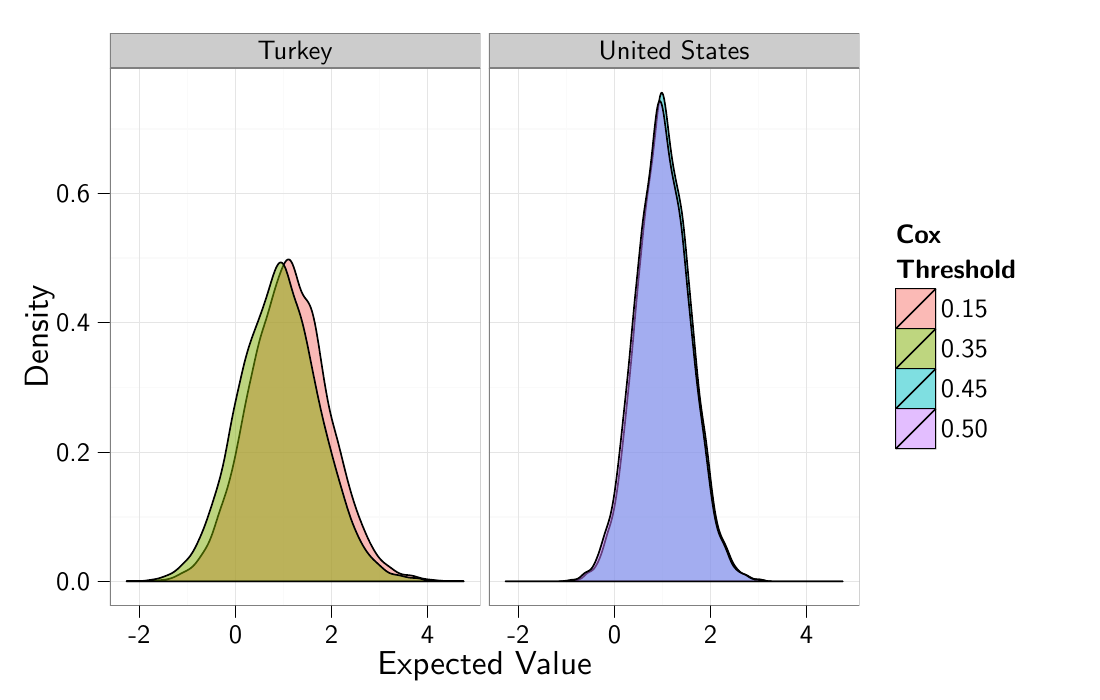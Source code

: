 % Created by tikzDevice version 0.6.2 on 2012-03-19 20:58:47
% !TEX encoding = UTF-8 Unicode
\documentclass[10pt]{article}
\usepackage{tikz}

\renewcommand{\familydefault}{\sfdefault}
\usepackage{sfmath}

\usepackage[active,tightpage,psfixbb]{preview}

\PreviewEnvironment{pgfpicture}

\setlength\PreviewBorder{0pt}
\begin{document}

\begin{tikzpicture}[x=1pt,y=1pt]
\definecolor[named]{drawColor}{rgb}{0.00,0.00,0.00}
\definecolor[named]{fillColor}{rgb}{1.00,1.00,1.00}
\fill[color=fillColor,fill opacity=0.00,] (0,0) rectangle (397.48,252.94);
\begin{scope}
\path[clip] (  0.00,  0.00) rectangle (397.48,252.94);
\end{scope}
\begin{scope}
\path[clip] (  0.00,  0.00) rectangle (397.48,252.94);
\end{scope}
\begin{scope}
\path[clip] (  0.00,  0.00) rectangle (397.48,252.94);
\end{scope}
\begin{scope}
\path[clip] (  0.00,  0.00) rectangle (397.48,252.94);
\end{scope}
\begin{scope}
\path[clip] (  0.00,  0.00) rectangle (397.48,252.94);
\end{scope}
\begin{scope}
\path[clip] (  0.00,  0.00) rectangle (397.48,252.94);
\end{scope}
\begin{scope}
\path[clip] (  0.00,  0.00) rectangle (397.48,252.94);
\end{scope}
\begin{scope}
\path[clip] ( 39.69,228.27) rectangle (173.61,240.90);
\end{scope}
\begin{scope}
\path[clip] (  0.00,  0.00) rectangle (397.48,252.94);
\end{scope}
\begin{scope}
\path[clip] (176.62,228.27) rectangle (310.55,240.90);
\end{scope}
\begin{scope}
\path[clip] (  0.00,  0.00) rectangle (397.48,252.94);
\end{scope}
\begin{scope}
\path[clip] (  0.00,  0.00) rectangle (397.48,252.94);
\end{scope}
\begin{scope}
\path[clip] (  0.00,  0.00) rectangle (397.48,252.94);
\end{scope}
\begin{scope}
\path[clip] ( 39.69, 34.03) rectangle (173.61,228.27);
\end{scope}
\begin{scope}
\path[clip] (  0.00,  0.00) rectangle (397.48,252.94);
\end{scope}
\begin{scope}
\path[clip] (176.62, 34.03) rectangle (310.55,228.27);
\end{scope}
\begin{scope}
\path[clip] (  0.00,  0.00) rectangle (397.48,252.94);
\end{scope}
\begin{scope}
\path[clip] (  0.00,  0.00) rectangle (397.48,252.94);
\end{scope}
\begin{scope}
\path[clip] (  0.00,  0.00) rectangle (397.48,252.94);
\end{scope}
\begin{scope}
\path[clip] (  0.00,  0.00) rectangle (397.48,252.94);
\end{scope}
\begin{scope}
\path[clip] (  0.00,  0.00) rectangle (397.48,252.94);
\end{scope}
\begin{scope}
\path[clip] (  0.00,  0.00) rectangle (397.48,252.94);
\end{scope}
\begin{scope}
\path[clip] (  0.00,  0.00) rectangle (397.48,252.94);
\end{scope}
\begin{scope}
\path[clip] (  0.00,  0.00) rectangle (397.48,252.94);
\end{scope}
\begin{scope}
\path[clip] (  0.00,  0.00) rectangle (397.48,252.94);
\end{scope}
\begin{scope}
\path[clip] (  0.00,  0.00) rectangle (397.48,252.94);
\end{scope}
\begin{scope}
\path[clip] (  0.00,  0.00) rectangle (397.48,252.94);
\end{scope}
\begin{scope}
\path[clip] (  0.00,  0.00) rectangle (397.48,252.94);
\end{scope}
\begin{scope}
\path[clip] (  0.00,  0.00) rectangle (397.48,252.94);
\end{scope}
\begin{scope}
\path[clip] (  0.00,  0.00) rectangle (397.48,252.94);

\draw[fill opacity=0.00,draw opacity=0.00,] (  0.00,  0.00) rectangle (397.48,252.94);
\end{scope}
\begin{scope}
\path[clip] (  0.00,  0.00) rectangle (397.48,252.94);
\end{scope}
\begin{scope}
\path[clip] ( 39.69,228.27) rectangle (173.61,240.90);
\definecolor[named]{drawColor}{rgb}{0.50,0.50,0.50}
\definecolor[named]{fillColor}{rgb}{0.80,0.80,0.80}

\draw[color=drawColor,line width= 0.6pt,line cap=round,line join=round,fill=fillColor,] ( 39.69,228.27) rectangle (173.61,240.90);
\definecolor[named]{drawColor}{rgb}{0.00,0.00,0.00}

\node[color=drawColor,anchor=base,inner sep=0pt, outer sep=0pt, scale=  0.96] at (106.65,231.28) {Turkey};
\end{scope}
\begin{scope}
\path[clip] (  0.00,  0.00) rectangle (397.48,252.94);
\end{scope}
\begin{scope}
\path[clip] (176.62,228.27) rectangle (310.55,240.90);
\definecolor[named]{drawColor}{rgb}{0.50,0.50,0.50}
\definecolor[named]{fillColor}{rgb}{0.80,0.80,0.80}

\draw[color=drawColor,line width= 0.6pt,line cap=round,line join=round,fill=fillColor,] (176.62,228.27) rectangle (310.55,240.90);
\definecolor[named]{drawColor}{rgb}{0.00,0.00,0.00}

\node[color=drawColor,anchor=base,inner sep=0pt, outer sep=0pt, scale=  0.96] at (243.59,231.28) {United States};
\end{scope}
\begin{scope}
\path[clip] (  0.00,  0.00) rectangle (397.48,252.94);
\end{scope}
\begin{scope}
\path[clip] (  0.00,  0.00) rectangle (397.48,252.94);
\definecolor[named]{drawColor}{rgb}{0.00,0.00,0.00}

\node[color=drawColor,anchor=base east,inner sep=0pt, outer sep=0pt, scale=  0.96] at ( 32.57, 39.56) {0.0};

\node[color=drawColor,anchor=base east,inner sep=0pt, outer sep=0pt, scale=  0.96] at ( 32.57, 86.28) {0.2};

\node[color=drawColor,anchor=base east,inner sep=0pt, outer sep=0pt, scale=  0.96] at ( 32.57,133.01) {0.4};

\node[color=drawColor,anchor=base east,inner sep=0pt, outer sep=0pt, scale=  0.96] at ( 32.57,179.74) {0.6};
\end{scope}
\begin{scope}
\path[clip] (  0.00,  0.00) rectangle (397.48,252.94);
\definecolor[named]{drawColor}{rgb}{0.00,0.00,0.00}

\draw[color=drawColor,line width= 0.2pt,line cap=round,line join=round,fill opacity=0.00,] ( 35.42, 42.86) -- ( 39.69, 42.86);

\draw[color=drawColor,line width= 0.2pt,line cap=round,line join=round,fill opacity=0.00,] ( 35.42, 89.59) -- ( 39.69, 89.59);

\draw[color=drawColor,line width= 0.2pt,line cap=round,line join=round,fill opacity=0.00,] ( 35.42,136.32) -- ( 39.69,136.32);

\draw[color=drawColor,line width= 0.2pt,line cap=round,line join=round,fill opacity=0.00,] ( 35.42,183.04) -- ( 39.69,183.04);
\end{scope}
\begin{scope}
\path[clip] (  0.00,  0.00) rectangle (397.48,252.94);
\end{scope}
\begin{scope}
\path[clip] (  0.00,  0.00) rectangle (397.48,252.94);
\end{scope}
\begin{scope}
\path[clip] (  0.00,  0.00) rectangle (397.48,252.94);
\end{scope}
\begin{scope}
\path[clip] ( 39.69, 34.03) rectangle (173.61,228.27);
\definecolor[named]{fillColor}{rgb}{1.00,1.00,1.00}

\draw[fill=fillColor,draw opacity=0.00,] ( 39.69, 34.03) rectangle (173.61,228.27);
\definecolor[named]{drawColor}{rgb}{0.98,0.98,0.98}

\draw[color=drawColor,line width= 0.6pt,line cap=round,line join=round,fill opacity=0.00,] ( 39.69, 66.23) --
	(173.61, 66.23);

\draw[color=drawColor,line width= 0.6pt,line cap=round,line join=round,fill opacity=0.00,] ( 39.69,112.95) --
	(173.61,112.95);

\draw[color=drawColor,line width= 0.6pt,line cap=round,line join=round,fill opacity=0.00,] ( 39.69,159.68) --
	(173.61,159.68);

\draw[color=drawColor,line width= 0.6pt,line cap=round,line join=round,fill opacity=0.00,] ( 39.69,206.40) --
	(173.61,206.40);

\draw[color=drawColor,line width= 0.6pt,line cap=round,line join=round,fill opacity=0.00,] ( 67.72, 34.03) --
	( 67.72,228.27);

\draw[color=drawColor,line width= 0.6pt,line cap=round,line join=round,fill opacity=0.00,] (102.43, 34.03) --
	(102.43,228.27);

\draw[color=drawColor,line width= 0.6pt,line cap=round,line join=round,fill opacity=0.00,] (137.15, 34.03) --
	(137.15,228.27);
\definecolor[named]{drawColor}{rgb}{0.90,0.90,0.90}

\draw[color=drawColor,line width= 0.2pt,line cap=round,line join=round,fill opacity=0.00,] ( 39.69, 42.86) --
	(173.61, 42.86);

\draw[color=drawColor,line width= 0.2pt,line cap=round,line join=round,fill opacity=0.00,] ( 39.69, 89.59) --
	(173.61, 89.59);

\draw[color=drawColor,line width= 0.2pt,line cap=round,line join=round,fill opacity=0.00,] ( 39.69,136.32) --
	(173.61,136.32);

\draw[color=drawColor,line width= 0.2pt,line cap=round,line join=round,fill opacity=0.00,] ( 39.69,183.04) --
	(173.61,183.04);

\draw[color=drawColor,line width= 0.2pt,line cap=round,line join=round,fill opacity=0.00,] ( 50.36, 34.03) --
	( 50.36,228.27);

\draw[color=drawColor,line width= 0.2pt,line cap=round,line join=round,fill opacity=0.00,] ( 85.08, 34.03) --
	( 85.08,228.27);

\draw[color=drawColor,line width= 0.2pt,line cap=round,line join=round,fill opacity=0.00,] (119.79, 34.03) --
	(119.79,228.27);

\draw[color=drawColor,line width= 0.2pt,line cap=round,line join=round,fill opacity=0.00,] (154.50, 34.03) --
	(154.50,228.27);
\definecolor[named]{drawColor}{rgb}{0.00,0.00,0.00}
\definecolor[named]{fillColor}{rgb}{0.97,0.46,0.43}

\draw[color=drawColor,line width= 0.6pt,line cap=round,line join=round,fill=fillColor,fill opacity=0.50,] ( 45.77, 42.89) --
	( 46.01, 42.89) --
	( 46.25, 42.90) --
	( 46.49, 42.90) --
	( 46.73, 42.91) --
	( 46.97, 42.92) --
	( 47.20, 42.92) --
	( 47.44, 42.93) --
	( 47.68, 42.94) --
	( 47.92, 42.95) --
	( 48.16, 42.96) --
	( 48.40, 42.97) --
	( 48.63, 42.97) --
	( 48.87, 42.98) --
	( 49.11, 42.99) --
	( 49.35, 42.99) --
	( 49.59, 43.00) --
	( 49.82, 43.00) --
	( 50.06, 43.00) --
	( 50.30, 43.01) --
	( 50.54, 43.01) --
	( 50.78, 43.01) --
	( 51.02, 43.01) --
	( 51.25, 43.01) --
	( 51.49, 43.00) --
	( 51.73, 43.00) --
	( 51.97, 43.00) --
	( 52.21, 43.00) --
	( 52.45, 43.00) --
	( 52.68, 43.00) --
	( 52.92, 43.00) --
	( 53.16, 43.01) --
	( 53.40, 43.01) --
	( 53.64, 43.02) --
	( 53.88, 43.03) --
	( 54.11, 43.03) --
	( 54.35, 43.04) --
	( 54.59, 43.06) --
	( 54.83, 43.07) --
	( 55.07, 43.08) --
	( 55.30, 43.10) --
	( 55.54, 43.11) --
	( 55.78, 43.13) --
	( 56.02, 43.15) --
	( 56.26, 43.16) --
	( 56.50, 43.18) --
	( 56.73, 43.20) --
	( 56.97, 43.22) --
	( 57.21, 43.24) --
	( 57.45, 43.26) --
	( 57.69, 43.28) --
	( 57.93, 43.30) --
	( 58.16, 43.32) --
	( 58.40, 43.35) --
	( 58.64, 43.37) --
	( 58.88, 43.40) --
	( 59.12, 43.43) --
	( 59.36, 43.46) --
	( 59.59, 43.49) --
	( 59.83, 43.52) --
	( 60.07, 43.56) --
	( 60.31, 43.61) --
	( 60.55, 43.65) --
	( 60.78, 43.70) --
	( 61.02, 43.76) --
	( 61.26, 43.82) --
	( 61.50, 43.89) --
	( 61.74, 43.96) --
	( 61.98, 44.04) --
	( 62.21, 44.12) --
	( 62.45, 44.22) --
	( 62.69, 44.31) --
	( 62.93, 44.42) --
	( 63.17, 44.53) --
	( 63.41, 44.64) --
	( 63.64, 44.76) --
	( 63.88, 44.88) --
	( 64.12, 45.00) --
	( 64.36, 45.13) --
	( 64.60, 45.26) --
	( 64.84, 45.39) --
	( 65.07, 45.52) --
	( 65.31, 45.65) --
	( 65.55, 45.77) --
	( 65.79, 45.90) --
	( 66.03, 46.02) --
	( 66.26, 46.14) --
	( 66.50, 46.26) --
	( 66.74, 46.38) --
	( 66.98, 46.50) --
	( 67.22, 46.62) --
	( 67.46, 46.74) --
	( 67.69, 46.87) --
	( 67.93, 47.00) --
	( 68.17, 47.14) --
	( 68.41, 47.29) --
	( 68.65, 47.45) --
	( 68.89, 47.62) --
	( 69.12, 47.81) --
	( 69.36, 48.01) --
	( 69.60, 48.23) --
	( 69.84, 48.45) --
	( 70.08, 48.70) --
	( 70.32, 48.96) --
	( 70.55, 49.24) --
	( 70.79, 49.53) --
	( 71.03, 49.83) --
	( 71.27, 50.15) --
	( 71.51, 50.47) --
	( 71.74, 50.80) --
	( 71.98, 51.14) --
	( 72.22, 51.49) --
	( 72.46, 51.84) --
	( 72.70, 52.19) --
	( 72.94, 52.55) --
	( 73.17, 52.91) --
	( 73.41, 53.28) --
	( 73.65, 53.65) --
	( 73.89, 54.03) --
	( 74.13, 54.42) --
	( 74.37, 54.83) --
	( 74.60, 55.25) --
	( 74.84, 55.69) --
	( 75.08, 56.15) --
	( 75.32, 56.64) --
	( 75.56, 57.15) --
	( 75.80, 57.70) --
	( 76.03, 58.27) --
	( 76.27, 58.87) --
	( 76.51, 59.50) --
	( 76.75, 60.17) --
	( 76.99, 60.85) --
	( 77.22, 61.56) --
	( 77.46, 62.28) --
	( 77.70, 63.01) --
	( 77.94, 63.76) --
	( 78.18, 64.50) --
	( 78.42, 65.25) --
	( 78.65, 65.99) --
	( 78.89, 66.73) --
	( 79.13, 67.46) --
	( 79.37, 68.18) --
	( 79.61, 68.89) --
	( 79.85, 69.59) --
	( 80.08, 70.28) --
	( 80.32, 70.97) --
	( 80.56, 71.67) --
	( 80.80, 72.36) --
	( 81.04, 73.07) --
	( 81.28, 73.78) --
	( 81.51, 74.52) --
	( 81.75, 75.27) --
	( 81.99, 76.04) --
	( 82.23, 76.84) --
	( 82.47, 77.66) --
	( 82.70, 78.52) --
	( 82.94, 79.40) --
	( 83.18, 80.31) --
	( 83.42, 81.25) --
	( 83.66, 82.21) --
	( 83.90, 83.21) --
	( 84.13, 84.23) --
	( 84.37, 85.27) --
	( 84.61, 86.34) --
	( 84.85, 87.44) --
	( 85.09, 88.56) --
	( 85.33, 89.70) --
	( 85.56, 90.86) --
	( 85.80, 92.05) --
	( 86.04, 93.25) --
	( 86.28, 94.47) --
	( 86.52, 95.70) --
	( 86.76, 96.95) --
	( 86.99, 98.20) --
	( 87.23, 99.46) --
	( 87.47,100.72) --
	( 87.71,101.97) --
	( 87.95,103.21) --
	( 88.18,104.44) --
	( 88.42,105.66) --
	( 88.66,106.85) --
	( 88.90,108.03) --
	( 89.14,109.18) --
	( 89.38,110.32) --
	( 89.61,111.44) --
	( 89.85,112.55) --
	( 90.09,113.65) --
	( 90.33,114.74) --
	( 90.57,115.82) --
	( 90.81,116.90) --
	( 91.04,117.99) --
	( 91.28,119.07) --
	( 91.52,120.16) --
	( 91.76,121.24) --
	( 92.00,122.33) --
	( 92.24,123.40) --
	( 92.47,124.46) --
	( 92.71,125.50) --
	( 92.95,126.51) --
	( 93.19,127.50) --
	( 93.43,128.46) --
	( 93.66,129.38) --
	( 93.90,130.26) --
	( 94.14,131.11) --
	( 94.38,131.93) --
	( 94.62,132.72) --
	( 94.86,133.49) --
	( 95.09,134.24) --
	( 95.33,134.98) --
	( 95.57,135.71) --
	( 95.81,136.46) --
	( 96.05,137.20) --
	( 96.29,137.96) --
	( 96.52,138.74) --
	( 96.76,139.53) --
	( 97.00,140.34) --
	( 97.24,141.16) --
	( 97.48,141.99) --
	( 97.72,142.83) --
	( 97.95,143.68) --
	( 98.19,144.52) --
	( 98.43,145.35) --
	( 98.67,146.18) --
	( 98.91,147.00) --
	( 99.14,147.80) --
	( 99.38,148.59) --
	( 99.62,149.36) --
	( 99.86,150.12) --
	(100.10,150.86) --
	(100.34,151.59) --
	(100.57,152.30) --
	(100.81,152.99) --
	(101.05,153.67) --
	(101.29,154.33) --
	(101.53,154.96) --
	(101.77,155.57) --
	(102.00,156.16) --
	(102.24,156.71) --
	(102.48,157.22) --
	(102.72,157.69) --
	(102.96,158.10) --
	(103.20,158.45) --
	(103.43,158.75) --
	(103.67,158.97) --
	(103.91,159.12) --
	(104.15,159.19) --
	(104.39,159.18) --
	(104.62,159.09) --
	(104.86,158.89) --
	(105.10,158.60) --
	(105.34,158.23) --
	(105.58,157.77) --
	(105.82,157.23) --
	(106.05,156.62) --
	(106.29,155.94) --
	(106.53,155.21) --
	(106.77,154.43) --
	(107.01,153.61) --
	(107.25,152.79) --
	(107.48,151.96) --
	(107.72,151.14) --
	(107.96,150.35) --
	(108.20,149.59) --
	(108.44,148.88) --
	(108.68,148.22) --
	(108.91,147.63) --
	(109.15,147.09) --
	(109.39,146.61) --
	(109.63,146.18) --
	(109.87,145.80) --
	(110.10,145.45) --
	(110.34,145.13) --
	(110.58,144.83) --
	(110.82,144.52) --
	(111.06,144.19) --
	(111.30,143.84) --
	(111.53,143.44) --
	(111.77,143.00) --
	(112.01,142.49) --
	(112.25,141.90) --
	(112.49,141.24) --
	(112.73,140.50) --
	(112.96,139.66) --
	(113.20,138.72) --
	(113.44,137.70) --
	(113.68,136.60) --
	(113.92,135.42) --
	(114.16,134.16) --
	(114.39,132.83) --
	(114.63,131.45) --
	(114.87,130.01) --
	(115.11,128.53) --
	(115.35,127.02) --
	(115.58,125.48) --
	(115.82,123.94) --
	(116.06,122.39) --
	(116.30,120.85) --
	(116.54,119.31) --
	(116.78,117.80) --
	(117.01,116.31) --
	(117.25,114.86) --
	(117.49,113.44) --
	(117.73,112.06) --
	(117.97,110.72) --
	(118.21,109.42) --
	(118.44,108.18) --
	(118.68,106.97) --
	(118.92,105.82) --
	(119.16,104.72) --
	(119.40,103.67) --
	(119.64,102.65) --
	(119.87,101.67) --
	(120.11,100.72) --
	(120.35, 99.80) --
	(120.59, 98.90) --
	(120.83, 98.02) --
	(121.07, 97.15) --
	(121.30, 96.28) --
	(121.54, 95.40) --
	(121.78, 94.52) --
	(122.02, 93.62) --
	(122.26, 92.71) --
	(122.49, 91.79) --
	(122.73, 90.86) --
	(122.97, 89.91) --
	(123.21, 88.95) --
	(123.45, 87.98) --
	(123.69, 87.01) --
	(123.92, 86.04) --
	(124.16, 85.07) --
	(124.40, 84.11) --
	(124.64, 83.15) --
	(124.88, 82.21) --
	(125.12, 81.28) --
	(125.35, 80.36) --
	(125.59, 79.46) --
	(125.83, 78.57) --
	(126.07, 77.69) --
	(126.31, 76.83) --
	(126.55, 75.99) --
	(126.78, 75.16) --
	(127.02, 74.35) --
	(127.26, 73.56) --
	(127.50, 72.78) --
	(127.74, 72.02) --
	(127.97, 71.27) --
	(128.21, 70.54) --
	(128.45, 69.82) --
	(128.69, 69.12) --
	(128.93, 68.43) --
	(129.17, 67.76) --
	(129.40, 67.10) --
	(129.64, 66.46) --
	(129.88, 65.82) --
	(130.12, 65.20) --
	(130.36, 64.58) --
	(130.60, 63.98) --
	(130.83, 63.38) --
	(131.07, 62.79) --
	(131.31, 62.21) --
	(131.55, 61.63) --
	(131.79, 61.07) --
	(132.03, 60.51) --
	(132.26, 59.96) --
	(132.50, 59.42) --
	(132.74, 58.88) --
	(132.98, 58.36) --
	(133.22, 57.85) --
	(133.45, 57.36) --
	(133.69, 56.87) --
	(133.93, 56.40) --
	(134.17, 55.94) --
	(134.41, 55.49) --
	(134.65, 55.05) --
	(134.88, 54.62) --
	(135.12, 54.21) --
	(135.36, 53.81) --
	(135.60, 53.42) --
	(135.84, 53.04) --
	(136.08, 52.68) --
	(136.31, 52.33) --
	(136.55, 52.00) --
	(136.79, 51.68) --
	(137.03, 51.37) --
	(137.27, 51.08) --
	(137.51, 50.81) --
	(137.74, 50.55) --
	(137.98, 50.31) --
	(138.22, 50.08) --
	(138.46, 49.87) --
	(138.70, 49.66) --
	(138.93, 49.46) --
	(139.17, 49.28) --
	(139.41, 49.09) --
	(139.65, 48.92) --
	(139.89, 48.74) --
	(140.13, 48.57) --
	(140.36, 48.40) --
	(140.60, 48.22) --
	(140.84, 48.05) --
	(141.08, 47.88) --
	(141.32, 47.70) --
	(141.56, 47.53) --
	(141.79, 47.35) --
	(142.03, 47.18) --
	(142.27, 47.00) --
	(142.51, 46.83) --
	(142.75, 46.67) --
	(142.99, 46.51) --
	(143.22, 46.36) --
	(143.46, 46.21) --
	(143.70, 46.07) --
	(143.94, 45.95) --
	(144.18, 45.83) --
	(144.41, 45.72) --
	(144.65, 45.63) --
	(144.89, 45.54) --
	(145.13, 45.47) --
	(145.37, 45.40) --
	(145.61, 45.35) --
	(145.84, 45.30) --
	(146.08, 45.26) --
	(146.32, 45.23) --
	(146.56, 45.20) --
	(146.80, 45.18) --
	(147.04, 45.16) --
	(147.27, 45.14) --
	(147.51, 45.12) --
	(147.75, 45.09) --
	(147.99, 45.07) --
	(148.23, 45.04) --
	(148.47, 45.00) --
	(148.70, 44.96) --
	(148.94, 44.92) --
	(149.18, 44.86) --
	(149.42, 44.81) --
	(149.66, 44.75) --
	(149.89, 44.68) --
	(150.13, 44.62) --
	(150.37, 44.55) --
	(150.61, 44.47) --
	(150.85, 44.40) --
	(151.09, 44.33) --
	(151.32, 44.26) --
	(151.56, 44.19) --
	(151.80, 44.12) --
	(152.04, 44.06) --
	(152.28, 44.00) --
	(152.52, 43.94) --
	(152.75, 43.89) --
	(152.99, 43.84) --
	(153.23, 43.80) --
	(153.47, 43.75) --
	(153.71, 43.71) --
	(153.95, 43.68) --
	(154.18, 43.64) --
	(154.42, 43.61) --
	(154.66, 43.58) --
	(154.90, 43.55) --
	(155.14, 43.52) --
	(155.37, 43.50) --
	(155.61, 43.47) --
	(155.85, 43.44) --
	(156.09, 43.42) --
	(156.33, 43.39) --
	(156.57, 43.36) --
	(156.80, 43.34) --
	(157.04, 43.31) --
	(157.28, 43.28) --
	(157.52, 43.25) --
	(157.76, 43.22) --
	(158.00, 43.19) --
	(158.23, 43.17) --
	(158.47, 43.14) --
	(158.71, 43.12) --
	(158.95, 43.09) --
	(159.19, 43.07) --
	(159.43, 43.05) --
	(159.66, 43.04) --
	(159.90, 43.02) --
	(160.14, 43.01) --
	(160.38, 43.01) --
	(160.62, 43.00) --
	(160.85, 43.00) --
	(161.09, 43.00) --
	(161.33, 43.00) --
	(161.57, 43.00) --
	(161.81, 43.00) --
	(162.05, 43.00) --
	(162.28, 43.01) --
	(162.52, 43.01) --
	(162.76, 43.02) --
	(163.00, 43.02) --
	(163.24, 43.02) --
	(163.48, 43.02) --
	(163.71, 43.02) --
	(163.95, 43.02) --
	(164.19, 43.02) --
	(164.43, 43.02) --
	(164.67, 43.02) --
	(164.91, 43.01) --
	(165.14, 43.01) --
	(165.38, 43.01) --
	(165.62, 43.00) --
	(165.86, 43.00) --
	(166.10, 43.00) --
	(166.33, 42.99) --
	(166.57, 42.99) --
	(166.81, 42.98) --
	(167.05, 42.98) --
	(167.29, 42.97) --
	(167.53, 42.97) --
	(167.53, 42.86) --
	(167.29, 42.86) --
	(167.05, 42.86) --
	(166.81, 42.86) --
	(166.57, 42.86) --
	(166.33, 42.86) --
	(166.10, 42.86) --
	(165.86, 42.86) --
	(165.62, 42.86) --
	(165.38, 42.86) --
	(165.14, 42.86) --
	(164.91, 42.86) --
	(164.67, 42.86) --
	(164.43, 42.86) --
	(164.19, 42.86) --
	(163.95, 42.86) --
	(163.71, 42.86) --
	(163.48, 42.86) --
	(163.24, 42.86) --
	(163.00, 42.86) --
	(162.76, 42.86) --
	(162.52, 42.86) --
	(162.28, 42.86) --
	(162.05, 42.86) --
	(161.81, 42.86) --
	(161.57, 42.86) --
	(161.33, 42.86) --
	(161.09, 42.86) --
	(160.85, 42.86) --
	(160.62, 42.86) --
	(160.38, 42.86) --
	(160.14, 42.86) --
	(159.90, 42.86) --
	(159.66, 42.86) --
	(159.43, 42.86) --
	(159.19, 42.86) --
	(158.95, 42.86) --
	(158.71, 42.86) --
	(158.47, 42.86) --
	(158.23, 42.86) --
	(158.00, 42.86) --
	(157.76, 42.86) --
	(157.52, 42.86) --
	(157.28, 42.86) --
	(157.04, 42.86) --
	(156.80, 42.86) --
	(156.57, 42.86) --
	(156.33, 42.86) --
	(156.09, 42.86) --
	(155.85, 42.86) --
	(155.61, 42.86) --
	(155.37, 42.86) --
	(155.14, 42.86) --
	(154.90, 42.86) --
	(154.66, 42.86) --
	(154.42, 42.86) --
	(154.18, 42.86) --
	(153.95, 42.86) --
	(153.71, 42.86) --
	(153.47, 42.86) --
	(153.23, 42.86) --
	(152.99, 42.86) --
	(152.75, 42.86) --
	(152.52, 42.86) --
	(152.28, 42.86) --
	(152.04, 42.86) --
	(151.80, 42.86) --
	(151.56, 42.86) --
	(151.32, 42.86) --
	(151.09, 42.86) --
	(150.85, 42.86) --
	(150.61, 42.86) --
	(150.37, 42.86) --
	(150.13, 42.86) --
	(149.89, 42.86) --
	(149.66, 42.86) --
	(149.42, 42.86) --
	(149.18, 42.86) --
	(148.94, 42.86) --
	(148.70, 42.86) --
	(148.47, 42.86) --
	(148.23, 42.86) --
	(147.99, 42.86) --
	(147.75, 42.86) --
	(147.51, 42.86) --
	(147.27, 42.86) --
	(147.04, 42.86) --
	(146.80, 42.86) --
	(146.56, 42.86) --
	(146.32, 42.86) --
	(146.08, 42.86) --
	(145.84, 42.86) --
	(145.61, 42.86) --
	(145.37, 42.86) --
	(145.13, 42.86) --
	(144.89, 42.86) --
	(144.65, 42.86) --
	(144.41, 42.86) --
	(144.18, 42.86) --
	(143.94, 42.86) --
	(143.70, 42.86) --
	(143.46, 42.86) --
	(143.22, 42.86) --
	(142.99, 42.86) --
	(142.75, 42.86) --
	(142.51, 42.86) --
	(142.27, 42.86) --
	(142.03, 42.86) --
	(141.79, 42.86) --
	(141.56, 42.86) --
	(141.32, 42.86) --
	(141.08, 42.86) --
	(140.84, 42.86) --
	(140.60, 42.86) --
	(140.36, 42.86) --
	(140.13, 42.86) --
	(139.89, 42.86) --
	(139.65, 42.86) --
	(139.41, 42.86) --
	(139.17, 42.86) --
	(138.93, 42.86) --
	(138.70, 42.86) --
	(138.46, 42.86) --
	(138.22, 42.86) --
	(137.98, 42.86) --
	(137.74, 42.86) --
	(137.51, 42.86) --
	(137.27, 42.86) --
	(137.03, 42.86) --
	(136.79, 42.86) --
	(136.55, 42.86) --
	(136.31, 42.86) --
	(136.08, 42.86) --
	(135.84, 42.86) --
	(135.60, 42.86) --
	(135.36, 42.86) --
	(135.12, 42.86) --
	(134.88, 42.86) --
	(134.65, 42.86) --
	(134.41, 42.86) --
	(134.17, 42.86) --
	(133.93, 42.86) --
	(133.69, 42.86) --
	(133.45, 42.86) --
	(133.22, 42.86) --
	(132.98, 42.86) --
	(132.74, 42.86) --
	(132.50, 42.86) --
	(132.26, 42.86) --
	(132.03, 42.86) --
	(131.79, 42.86) --
	(131.55, 42.86) --
	(131.31, 42.86) --
	(131.07, 42.86) --
	(130.83, 42.86) --
	(130.60, 42.86) --
	(130.36, 42.86) --
	(130.12, 42.86) --
	(129.88, 42.86) --
	(129.64, 42.86) --
	(129.40, 42.86) --
	(129.17, 42.86) --
	(128.93, 42.86) --
	(128.69, 42.86) --
	(128.45, 42.86) --
	(128.21, 42.86) --
	(127.97, 42.86) --
	(127.74, 42.86) --
	(127.50, 42.86) --
	(127.26, 42.86) --
	(127.02, 42.86) --
	(126.78, 42.86) --
	(126.55, 42.86) --
	(126.31, 42.86) --
	(126.07, 42.86) --
	(125.83, 42.86) --
	(125.59, 42.86) --
	(125.35, 42.86) --
	(125.12, 42.86) --
	(124.88, 42.86) --
	(124.64, 42.86) --
	(124.40, 42.86) --
	(124.16, 42.86) --
	(123.92, 42.86) --
	(123.69, 42.86) --
	(123.45, 42.86) --
	(123.21, 42.86) --
	(122.97, 42.86) --
	(122.73, 42.86) --
	(122.49, 42.86) --
	(122.26, 42.86) --
	(122.02, 42.86) --
	(121.78, 42.86) --
	(121.54, 42.86) --
	(121.30, 42.86) --
	(121.07, 42.86) --
	(120.83, 42.86) --
	(120.59, 42.86) --
	(120.35, 42.86) --
	(120.11, 42.86) --
	(119.87, 42.86) --
	(119.64, 42.86) --
	(119.40, 42.86) --
	(119.16, 42.86) --
	(118.92, 42.86) --
	(118.68, 42.86) --
	(118.44, 42.86) --
	(118.21, 42.86) --
	(117.97, 42.86) --
	(117.73, 42.86) --
	(117.49, 42.86) --
	(117.25, 42.86) --
	(117.01, 42.86) --
	(116.78, 42.86) --
	(116.54, 42.86) --
	(116.30, 42.86) --
	(116.06, 42.86) --
	(115.82, 42.86) --
	(115.58, 42.86) --
	(115.35, 42.86) --
	(115.11, 42.86) --
	(114.87, 42.86) --
	(114.63, 42.86) --
	(114.39, 42.86) --
	(114.16, 42.86) --
	(113.92, 42.86) --
	(113.68, 42.86) --
	(113.44, 42.86) --
	(113.20, 42.86) --
	(112.96, 42.86) --
	(112.73, 42.86) --
	(112.49, 42.86) --
	(112.25, 42.86) --
	(112.01, 42.86) --
	(111.77, 42.86) --
	(111.53, 42.86) --
	(111.30, 42.86) --
	(111.06, 42.86) --
	(110.82, 42.86) --
	(110.58, 42.86) --
	(110.34, 42.86) --
	(110.10, 42.86) --
	(109.87, 42.86) --
	(109.63, 42.86) --
	(109.39, 42.86) --
	(109.15, 42.86) --
	(108.91, 42.86) --
	(108.68, 42.86) --
	(108.44, 42.86) --
	(108.20, 42.86) --
	(107.96, 42.86) --
	(107.72, 42.86) --
	(107.48, 42.86) --
	(107.25, 42.86) --
	(107.01, 42.86) --
	(106.77, 42.86) --
	(106.53, 42.86) --
	(106.29, 42.86) --
	(106.05, 42.86) --
	(105.82, 42.86) --
	(105.58, 42.86) --
	(105.34, 42.86) --
	(105.10, 42.86) --
	(104.86, 42.86) --
	(104.62, 42.86) --
	(104.39, 42.86) --
	(104.15, 42.86) --
	(103.91, 42.86) --
	(103.67, 42.86) --
	(103.43, 42.86) --
	(103.20, 42.86) --
	(102.96, 42.86) --
	(102.72, 42.86) --
	(102.48, 42.86) --
	(102.24, 42.86) --
	(102.00, 42.86) --
	(101.77, 42.86) --
	(101.53, 42.86) --
	(101.29, 42.86) --
	(101.05, 42.86) --
	(100.81, 42.86) --
	(100.57, 42.86) --
	(100.34, 42.86) --
	(100.10, 42.86) --
	( 99.86, 42.86) --
	( 99.62, 42.86) --
	( 99.38, 42.86) --
	( 99.14, 42.86) --
	( 98.91, 42.86) --
	( 98.67, 42.86) --
	( 98.43, 42.86) --
	( 98.19, 42.86) --
	( 97.95, 42.86) --
	( 97.72, 42.86) --
	( 97.48, 42.86) --
	( 97.24, 42.86) --
	( 97.00, 42.86) --
	( 96.76, 42.86) --
	( 96.52, 42.86) --
	( 96.29, 42.86) --
	( 96.05, 42.86) --
	( 95.81, 42.86) --
	( 95.57, 42.86) --
	( 95.33, 42.86) --
	( 95.09, 42.86) --
	( 94.86, 42.86) --
	( 94.62, 42.86) --
	( 94.38, 42.86) --
	( 94.14, 42.86) --
	( 93.90, 42.86) --
	( 93.66, 42.86) --
	( 93.43, 42.86) --
	( 93.19, 42.86) --
	( 92.95, 42.86) --
	( 92.71, 42.86) --
	( 92.47, 42.86) --
	( 92.24, 42.86) --
	( 92.00, 42.86) --
	( 91.76, 42.86) --
	( 91.52, 42.86) --
	( 91.28, 42.86) --
	( 91.04, 42.86) --
	( 90.81, 42.86) --
	( 90.57, 42.86) --
	( 90.33, 42.86) --
	( 90.09, 42.86) --
	( 89.85, 42.86) --
	( 89.61, 42.86) --
	( 89.38, 42.86) --
	( 89.14, 42.86) --
	( 88.90, 42.86) --
	( 88.66, 42.86) --
	( 88.42, 42.86) --
	( 88.18, 42.86) --
	( 87.95, 42.86) --
	( 87.71, 42.86) --
	( 87.47, 42.86) --
	( 87.23, 42.86) --
	( 86.99, 42.86) --
	( 86.76, 42.86) --
	( 86.52, 42.86) --
	( 86.28, 42.86) --
	( 86.04, 42.86) --
	( 85.80, 42.86) --
	( 85.56, 42.86) --
	( 85.33, 42.86) --
	( 85.09, 42.86) --
	( 84.85, 42.86) --
	( 84.61, 42.86) --
	( 84.37, 42.86) --
	( 84.13, 42.86) --
	( 83.90, 42.86) --
	( 83.66, 42.86) --
	( 83.42, 42.86) --
	( 83.18, 42.86) --
	( 82.94, 42.86) --
	( 82.70, 42.86) --
	( 82.47, 42.86) --
	( 82.23, 42.86) --
	( 81.99, 42.86) --
	( 81.75, 42.86) --
	( 81.51, 42.86) --
	( 81.28, 42.86) --
	( 81.04, 42.86) --
	( 80.80, 42.86) --
	( 80.56, 42.86) --
	( 80.32, 42.86) --
	( 80.08, 42.86) --
	( 79.85, 42.86) --
	( 79.61, 42.86) --
	( 79.37, 42.86) --
	( 79.13, 42.86) --
	( 78.89, 42.86) --
	( 78.65, 42.86) --
	( 78.42, 42.86) --
	( 78.18, 42.86) --
	( 77.94, 42.86) --
	( 77.70, 42.86) --
	( 77.46, 42.86) --
	( 77.22, 42.86) --
	( 76.99, 42.86) --
	( 76.75, 42.86) --
	( 76.51, 42.86) --
	( 76.27, 42.86) --
	( 76.03, 42.86) --
	( 75.80, 42.86) --
	( 75.56, 42.86) --
	( 75.32, 42.86) --
	( 75.08, 42.86) --
	( 74.84, 42.86) --
	( 74.60, 42.86) --
	( 74.37, 42.86) --
	( 74.13, 42.86) --
	( 73.89, 42.86) --
	( 73.65, 42.86) --
	( 73.41, 42.86) --
	( 73.17, 42.86) --
	( 72.94, 42.86) --
	( 72.70, 42.86) --
	( 72.46, 42.86) --
	( 72.22, 42.86) --
	( 71.98, 42.86) --
	( 71.74, 42.86) --
	( 71.51, 42.86) --
	( 71.27, 42.86) --
	( 71.03, 42.86) --
	( 70.79, 42.86) --
	( 70.55, 42.86) --
	( 70.32, 42.86) --
	( 70.08, 42.86) --
	( 69.84, 42.86) --
	( 69.60, 42.86) --
	( 69.36, 42.86) --
	( 69.12, 42.86) --
	( 68.89, 42.86) --
	( 68.65, 42.86) --
	( 68.41, 42.86) --
	( 68.17, 42.86) --
	( 67.93, 42.86) --
	( 67.69, 42.86) --
	( 67.46, 42.86) --
	( 67.22, 42.86) --
	( 66.98, 42.86) --
	( 66.74, 42.86) --
	( 66.50, 42.86) --
	( 66.26, 42.86) --
	( 66.03, 42.86) --
	( 65.79, 42.86) --
	( 65.55, 42.86) --
	( 65.31, 42.86) --
	( 65.07, 42.86) --
	( 64.84, 42.86) --
	( 64.60, 42.86) --
	( 64.36, 42.86) --
	( 64.12, 42.86) --
	( 63.88, 42.86) --
	( 63.64, 42.86) --
	( 63.41, 42.86) --
	( 63.17, 42.86) --
	( 62.93, 42.86) --
	( 62.69, 42.86) --
	( 62.45, 42.86) --
	( 62.21, 42.86) --
	( 61.98, 42.86) --
	( 61.74, 42.86) --
	( 61.50, 42.86) --
	( 61.26, 42.86) --
	( 61.02, 42.86) --
	( 60.78, 42.86) --
	( 60.55, 42.86) --
	( 60.31, 42.86) --
	( 60.07, 42.86) --
	( 59.83, 42.86) --
	( 59.59, 42.86) --
	( 59.36, 42.86) --
	( 59.12, 42.86) --
	( 58.88, 42.86) --
	( 58.64, 42.86) --
	( 58.40, 42.86) --
	( 58.16, 42.86) --
	( 57.93, 42.86) --
	( 57.69, 42.86) --
	( 57.45, 42.86) --
	( 57.21, 42.86) --
	( 56.97, 42.86) --
	( 56.73, 42.86) --
	( 56.50, 42.86) --
	( 56.26, 42.86) --
	( 56.02, 42.86) --
	( 55.78, 42.86) --
	( 55.54, 42.86) --
	( 55.30, 42.86) --
	( 55.07, 42.86) --
	( 54.83, 42.86) --
	( 54.59, 42.86) --
	( 54.35, 42.86) --
	( 54.11, 42.86) --
	( 53.88, 42.86) --
	( 53.64, 42.86) --
	( 53.40, 42.86) --
	( 53.16, 42.86) --
	( 52.92, 42.86) --
	( 52.68, 42.86) --
	( 52.45, 42.86) --
	( 52.21, 42.86) --
	( 51.97, 42.86) --
	( 51.73, 42.86) --
	( 51.49, 42.86) --
	( 51.25, 42.86) --
	( 51.02, 42.86) --
	( 50.78, 42.86) --
	( 50.54, 42.86) --
	( 50.30, 42.86) --
	( 50.06, 42.86) --
	( 49.82, 42.86) --
	( 49.59, 42.86) --
	( 49.35, 42.86) --
	( 49.11, 42.86) --
	( 48.87, 42.86) --
	( 48.63, 42.86) --
	( 48.40, 42.86) --
	( 48.16, 42.86) --
	( 47.92, 42.86) --
	( 47.68, 42.86) --
	( 47.44, 42.86) --
	( 47.20, 42.86) --
	( 46.97, 42.86) --
	( 46.73, 42.86) --
	( 46.49, 42.86) --
	( 46.25, 42.86) --
	( 46.01, 42.86) --
	( 45.77, 42.86) --
	cycle;
\definecolor[named]{fillColor}{rgb}{0.49,0.68,0.00}

\draw[color=drawColor,line width= 0.6pt,line cap=round,line join=round,fill=fillColor,fill opacity=0.50,] ( 45.77, 42.97) --
	( 46.01, 42.97) --
	( 46.25, 42.97) --
	( 46.49, 42.98) --
	( 46.73, 42.98) --
	( 46.97, 42.98) --
	( 47.20, 42.98) --
	( 47.44, 42.98) --
	( 47.68, 42.98) --
	( 47.92, 42.98) --
	( 48.16, 42.98) --
	( 48.40, 42.98) --
	( 48.63, 42.98) --
	( 48.87, 42.98) --
	( 49.11, 42.98) --
	( 49.35, 42.98) --
	( 49.59, 42.98) --
	( 49.82, 42.98) --
	( 50.06, 42.98) --
	( 50.30, 42.98) --
	( 50.54, 42.99) --
	( 50.78, 43.00) --
	( 51.02, 43.01) --
	( 51.25, 43.02) --
	( 51.49, 43.03) --
	( 51.73, 43.05) --
	( 51.97, 43.07) --
	( 52.21, 43.10) --
	( 52.45, 43.12) --
	( 52.68, 43.15) --
	( 52.92, 43.18) --
	( 53.16, 43.21) --
	( 53.40, 43.25) --
	( 53.64, 43.28) --
	( 53.88, 43.32) --
	( 54.11, 43.35) --
	( 54.35, 43.39) --
	( 54.59, 43.43) --
	( 54.83, 43.46) --
	( 55.07, 43.50) --
	( 55.30, 43.54) --
	( 55.54, 43.58) --
	( 55.78, 43.62) --
	( 56.02, 43.66) --
	( 56.26, 43.71) --
	( 56.50, 43.76) --
	( 56.73, 43.81) --
	( 56.97, 43.87) --
	( 57.21, 43.93) --
	( 57.45, 43.99) --
	( 57.69, 44.06) --
	( 57.93, 44.13) --
	( 58.16, 44.21) --
	( 58.40, 44.29) --
	( 58.64, 44.37) --
	( 58.88, 44.45) --
	( 59.12, 44.54) --
	( 59.36, 44.63) --
	( 59.59, 44.72) --
	( 59.83, 44.81) --
	( 60.07, 44.91) --
	( 60.31, 45.00) --
	( 60.55, 45.10) --
	( 60.78, 45.20) --
	( 61.02, 45.30) --
	( 61.26, 45.41) --
	( 61.50, 45.52) --
	( 61.74, 45.64) --
	( 61.98, 45.76) --
	( 62.21, 45.89) --
	( 62.45, 46.03) --
	( 62.69, 46.18) --
	( 62.93, 46.34) --
	( 63.17, 46.51) --
	( 63.41, 46.69) --
	( 63.64, 46.88) --
	( 63.88, 47.07) --
	( 64.12, 47.28) --
	( 64.36, 47.49) --
	( 64.60, 47.71) --
	( 64.84, 47.94) --
	( 65.07, 48.17) --
	( 65.31, 48.40) --
	( 65.55, 48.64) --
	( 65.79, 48.87) --
	( 66.03, 49.11) --
	( 66.26, 49.35) --
	( 66.50, 49.58) --
	( 66.74, 49.82) --
	( 66.98, 50.06) --
	( 67.22, 50.31) --
	( 67.46, 50.56) --
	( 67.69, 50.82) --
	( 67.93, 51.09) --
	( 68.17, 51.37) --
	( 68.41, 51.66) --
	( 68.65, 51.97) --
	( 68.89, 52.30) --
	( 69.12, 52.65) --
	( 69.36, 53.02) --
	( 69.60, 53.40) --
	( 69.84, 53.80) --
	( 70.08, 54.23) --
	( 70.32, 54.66) --
	( 70.55, 55.12) --
	( 70.79, 55.59) --
	( 71.03, 56.07) --
	( 71.27, 56.57) --
	( 71.51, 57.07) --
	( 71.74, 57.59) --
	( 71.98, 58.12) --
	( 72.22, 58.65) --
	( 72.46, 59.20) --
	( 72.70, 59.76) --
	( 72.94, 60.33) --
	( 73.17, 60.91) --
	( 73.41, 61.50) --
	( 73.65, 62.11) --
	( 73.89, 62.73) --
	( 74.13, 63.37) --
	( 74.37, 64.02) --
	( 74.60, 64.68) --
	( 74.84, 65.36) --
	( 75.08, 66.05) --
	( 75.32, 66.75) --
	( 75.56, 67.46) --
	( 75.80, 68.18) --
	( 76.03, 68.91) --
	( 76.27, 69.64) --
	( 76.51, 70.38) --
	( 76.75, 71.12) --
	( 76.99, 71.87) --
	( 77.22, 72.62) --
	( 77.46, 73.38) --
	( 77.70, 74.14) --
	( 77.94, 74.91) --
	( 78.18, 75.70) --
	( 78.42, 76.49) --
	( 78.65, 77.30) --
	( 78.89, 78.13) --
	( 79.13, 78.98) --
	( 79.37, 79.86) --
	( 79.61, 80.76) --
	( 79.85, 81.70) --
	( 80.08, 82.67) --
	( 80.32, 83.67) --
	( 80.56, 84.71) --
	( 80.80, 85.80) --
	( 81.04, 86.92) --
	( 81.28, 88.09) --
	( 81.51, 89.29) --
	( 81.75, 90.52) --
	( 81.99, 91.78) --
	( 82.23, 93.06) --
	( 82.47, 94.36) --
	( 82.70, 95.66) --
	( 82.94, 96.96) --
	( 83.18, 98.25) --
	( 83.42, 99.52) --
	( 83.66,100.78) --
	( 83.90,102.00) --
	( 84.13,103.21) --
	( 84.37,104.38) --
	( 84.61,105.53) --
	( 84.85,106.66) --
	( 85.09,107.76) --
	( 85.33,108.84) --
	( 85.56,109.92) --
	( 85.80,110.98) --
	( 86.04,112.04) --
	( 86.28,113.10) --
	( 86.52,114.15) --
	( 86.76,115.21) --
	( 86.99,116.25) --
	( 87.23,117.29) --
	( 87.47,118.32) --
	( 87.71,119.34) --
	( 87.95,120.33) --
	( 88.18,121.31) --
	( 88.42,122.26) --
	( 88.66,123.18) --
	( 88.90,124.07) --
	( 89.14,124.93) --
	( 89.38,125.75) --
	( 89.61,126.56) --
	( 89.85,127.33) --
	( 90.09,128.08) --
	( 90.33,128.81) --
	( 90.57,129.53) --
	( 90.81,130.22) --
	( 91.04,130.90) --
	( 91.28,131.56) --
	( 91.52,132.22) --
	( 91.76,132.87) --
	( 92.00,133.51) --
	( 92.24,134.15) --
	( 92.47,134.78) --
	( 92.71,135.42) --
	( 92.95,136.06) --
	( 93.19,136.70) --
	( 93.43,137.34) --
	( 93.66,137.99) --
	( 93.90,138.64) --
	( 94.14,139.30) --
	( 94.38,139.97) --
	( 94.62,140.64) --
	( 94.86,141.32) --
	( 95.09,142.01) --
	( 95.33,142.71) --
	( 95.57,143.42) --
	( 95.81,144.13) --
	( 96.05,144.86) --
	( 96.29,145.60) --
	( 96.52,146.35) --
	( 96.76,147.11) --
	( 97.00,147.88) --
	( 97.24,148.66) --
	( 97.48,149.44) --
	( 97.72,150.22) --
	( 97.95,151.00) --
	( 98.19,151.77) --
	( 98.43,152.52) --
	( 98.67,153.25) --
	( 98.91,153.95) --
	( 99.14,154.62) --
	( 99.38,155.24) --
	( 99.62,155.82) --
	( 99.86,156.34) --
	(100.10,156.81) --
	(100.34,157.21) --
	(100.57,157.55) --
	(100.81,157.81) --
	(101.05,157.98) --
	(101.29,158.08) --
	(101.53,158.10) --
	(101.77,158.04) --
	(102.00,157.89) --
	(102.24,157.65) --
	(102.48,157.33) --
	(102.72,156.92) --
	(102.96,156.43) --
	(103.20,155.86) --
	(103.43,155.22) --
	(103.67,154.53) --
	(103.91,153.78) --
	(104.15,153.00) --
	(104.39,152.19) --
	(104.62,151.36) --
	(104.86,150.52) --
	(105.10,149.68) --
	(105.34,148.85) --
	(105.58,148.04) --
	(105.82,147.25) --
	(106.05,146.48) --
	(106.29,145.73) --
	(106.53,145.01) --
	(106.77,144.30) --
	(107.01,143.60) --
	(107.25,142.91) --
	(107.48,142.22) --
	(107.72,141.51) --
	(107.96,140.79) --
	(108.20,140.05) --
	(108.44,139.29) --
	(108.68,138.49) --
	(108.91,137.64) --
	(109.15,136.76) --
	(109.39,135.85) --
	(109.63,134.89) --
	(109.87,133.89) --
	(110.10,132.87) --
	(110.34,131.80) --
	(110.58,130.71) --
	(110.82,129.59) --
	(111.06,128.46) --
	(111.30,127.30) --
	(111.53,126.13) --
	(111.77,124.95) --
	(112.01,123.76) --
	(112.25,122.57) --
	(112.49,121.38) --
	(112.73,120.19) --
	(112.96,119.00) --
	(113.20,117.81) --
	(113.44,116.63) --
	(113.68,115.46) --
	(113.92,114.29) --
	(114.16,113.14) --
	(114.39,111.99) --
	(114.63,110.85) --
	(114.87,109.73) --
	(115.11,108.62) --
	(115.35,107.53) --
	(115.58,106.44) --
	(115.82,105.37) --
	(116.06,104.32) --
	(116.30,103.28) --
	(116.54,102.25) --
	(116.78,101.24) --
	(117.01,100.24) --
	(117.25, 99.26) --
	(117.49, 98.28) --
	(117.73, 97.32) --
	(117.97, 96.37) --
	(118.21, 95.42) --
	(118.44, 94.48) --
	(118.68, 93.55) --
	(118.92, 92.63) --
	(119.16, 91.71) --
	(119.40, 90.80) --
	(119.64, 89.89) --
	(119.87, 88.99) --
	(120.11, 88.10) --
	(120.35, 87.21) --
	(120.59, 86.33) --
	(120.83, 85.46) --
	(121.07, 84.59) --
	(121.30, 83.74) --
	(121.54, 82.89) --
	(121.78, 82.05) --
	(122.02, 81.21) --
	(122.26, 80.38) --
	(122.49, 79.55) --
	(122.73, 78.73) --
	(122.97, 77.91) --
	(123.21, 77.10) --
	(123.45, 76.28) --
	(123.69, 75.46) --
	(123.92, 74.65) --
	(124.16, 73.84) --
	(124.40, 73.03) --
	(124.64, 72.23) --
	(124.88, 71.44) --
	(125.12, 70.65) --
	(125.35, 69.88) --
	(125.59, 69.12) --
	(125.83, 68.38) --
	(126.07, 67.65) --
	(126.31, 66.94) --
	(126.55, 66.24) --
	(126.78, 65.57) --
	(127.02, 64.92) --
	(127.26, 64.28) --
	(127.50, 63.67) --
	(127.74, 63.06) --
	(127.97, 62.47) --
	(128.21, 61.90) --
	(128.45, 61.34) --
	(128.69, 60.79) --
	(128.93, 60.25) --
	(129.17, 59.73) --
	(129.40, 59.21) --
	(129.64, 58.71) --
	(129.88, 58.22) --
	(130.12, 57.74) --
	(130.36, 57.27) --
	(130.60, 56.82) --
	(130.83, 56.38) --
	(131.07, 55.95) --
	(131.31, 55.54) --
	(131.55, 55.14) --
	(131.79, 54.75) --
	(132.03, 54.38) --
	(132.26, 54.02) --
	(132.50, 53.67) --
	(132.74, 53.33) --
	(132.98, 53.01) --
	(133.22, 52.70) --
	(133.45, 52.40) --
	(133.69, 52.11) --
	(133.93, 51.83) --
	(134.17, 51.56) --
	(134.41, 51.30) --
	(134.65, 51.05) --
	(134.88, 50.81) --
	(135.12, 50.57) --
	(135.36, 50.34) --
	(135.60, 50.11) --
	(135.84, 49.89) --
	(136.08, 49.67) --
	(136.31, 49.45) --
	(136.55, 49.24) --
	(136.79, 49.02) --
	(137.03, 48.80) --
	(137.27, 48.58) --
	(137.51, 48.36) --
	(137.74, 48.14) --
	(137.98, 47.92) --
	(138.22, 47.71) --
	(138.46, 47.50) --
	(138.70, 47.29) --
	(138.93, 47.09) --
	(139.17, 46.90) --
	(139.41, 46.71) --
	(139.65, 46.54) --
	(139.89, 46.38) --
	(140.13, 46.23) --
	(140.36, 46.09) --
	(140.60, 45.96) --
	(140.84, 45.85) --
	(141.08, 45.75) --
	(141.32, 45.66) --
	(141.56, 45.58) --
	(141.79, 45.52) --
	(142.03, 45.46) --
	(142.27, 45.40) --
	(142.51, 45.35) --
	(142.75, 45.31) --
	(142.99, 45.27) --
	(143.22, 45.23) --
	(143.46, 45.19) --
	(143.70, 45.15) --
	(143.94, 45.11) --
	(144.18, 45.06) --
	(144.41, 45.02) --
	(144.65, 44.97) --
	(144.89, 44.91) --
	(145.13, 44.85) --
	(145.37, 44.79) --
	(145.61, 44.73) --
	(145.84, 44.67) --
	(146.08, 44.61) --
	(146.32, 44.55) --
	(146.56, 44.49) --
	(146.80, 44.43) --
	(147.04, 44.38) --
	(147.27, 44.33) --
	(147.51, 44.29) --
	(147.75, 44.25) --
	(147.99, 44.22) --
	(148.23, 44.19) --
	(148.47, 44.17) --
	(148.70, 44.15) --
	(148.94, 44.13) --
	(149.18, 44.11) --
	(149.42, 44.10) --
	(149.66, 44.09) --
	(149.89, 44.07) --
	(150.13, 44.05) --
	(150.37, 44.03) --
	(150.61, 44.01) --
	(150.85, 43.98) --
	(151.09, 43.95) --
	(151.32, 43.92) --
	(151.56, 43.88) --
	(151.80, 43.84) --
	(152.04, 43.79) --
	(152.28, 43.74) --
	(152.52, 43.70) --
	(152.75, 43.65) --
	(152.99, 43.60) --
	(153.23, 43.55) --
	(153.47, 43.50) --
	(153.71, 43.46) --
	(153.95, 43.42) --
	(154.18, 43.38) --
	(154.42, 43.34) --
	(154.66, 43.30) --
	(154.90, 43.27) --
	(155.14, 43.24) --
	(155.37, 43.21) --
	(155.61, 43.19) --
	(155.85, 43.17) --
	(156.09, 43.15) --
	(156.33, 43.13) --
	(156.57, 43.12) --
	(156.80, 43.10) --
	(157.04, 43.09) --
	(157.28, 43.08) --
	(157.52, 43.08) --
	(157.76, 43.07) --
	(158.00, 43.07) --
	(158.23, 43.06) --
	(158.47, 43.06) --
	(158.71, 43.06) --
	(158.95, 43.06) --
	(159.19, 43.06) --
	(159.43, 43.06) --
	(159.66, 43.06) --
	(159.90, 43.06) --
	(160.14, 43.05) --
	(160.38, 43.05) --
	(160.62, 43.05) --
	(160.85, 43.04) --
	(161.09, 43.03) --
	(161.33, 43.03) --
	(161.57, 43.02) --
	(161.81, 43.01) --
	(162.05, 42.99) --
	(162.28, 42.98) --
	(162.52, 42.97) --
	(162.76, 42.96) --
	(163.00, 42.95) --
	(163.24, 42.94) --
	(163.48, 42.93) --
	(163.71, 42.92) --
	(163.95, 42.91) --
	(164.19, 42.90) --
	(164.43, 42.89) --
	(164.67, 42.89) --
	(164.91, 42.88) --
	(165.14, 42.88) --
	(165.38, 42.88) --
	(165.62, 42.87) --
	(165.86, 42.87) --
	(166.10, 42.87) --
	(166.33, 42.87) --
	(166.57, 42.87) --
	(166.81, 42.87) --
	(167.05, 42.86) --
	(167.29, 42.86) --
	(167.53, 42.86) --
	(167.53, 42.86) --
	(167.29, 42.86) --
	(167.05, 42.86) --
	(166.81, 42.86) --
	(166.57, 42.86) --
	(166.33, 42.86) --
	(166.10, 42.86) --
	(165.86, 42.86) --
	(165.62, 42.86) --
	(165.38, 42.86) --
	(165.14, 42.86) --
	(164.91, 42.86) --
	(164.67, 42.86) --
	(164.43, 42.86) --
	(164.19, 42.86) --
	(163.95, 42.86) --
	(163.71, 42.86) --
	(163.48, 42.86) --
	(163.24, 42.86) --
	(163.00, 42.86) --
	(162.76, 42.86) --
	(162.52, 42.86) --
	(162.28, 42.86) --
	(162.05, 42.86) --
	(161.81, 42.86) --
	(161.57, 42.86) --
	(161.33, 42.86) --
	(161.09, 42.86) --
	(160.85, 42.86) --
	(160.62, 42.86) --
	(160.38, 42.86) --
	(160.14, 42.86) --
	(159.90, 42.86) --
	(159.66, 42.86) --
	(159.43, 42.86) --
	(159.19, 42.86) --
	(158.95, 42.86) --
	(158.71, 42.86) --
	(158.47, 42.86) --
	(158.23, 42.86) --
	(158.00, 42.86) --
	(157.76, 42.86) --
	(157.52, 42.86) --
	(157.28, 42.86) --
	(157.04, 42.86) --
	(156.80, 42.86) --
	(156.57, 42.86) --
	(156.33, 42.86) --
	(156.09, 42.86) --
	(155.85, 42.86) --
	(155.61, 42.86) --
	(155.37, 42.86) --
	(155.14, 42.86) --
	(154.90, 42.86) --
	(154.66, 42.86) --
	(154.42, 42.86) --
	(154.18, 42.86) --
	(153.95, 42.86) --
	(153.71, 42.86) --
	(153.47, 42.86) --
	(153.23, 42.86) --
	(152.99, 42.86) --
	(152.75, 42.86) --
	(152.52, 42.86) --
	(152.28, 42.86) --
	(152.04, 42.86) --
	(151.80, 42.86) --
	(151.56, 42.86) --
	(151.32, 42.86) --
	(151.09, 42.86) --
	(150.85, 42.86) --
	(150.61, 42.86) --
	(150.37, 42.86) --
	(150.13, 42.86) --
	(149.89, 42.86) --
	(149.66, 42.86) --
	(149.42, 42.86) --
	(149.18, 42.86) --
	(148.94, 42.86) --
	(148.70, 42.86) --
	(148.47, 42.86) --
	(148.23, 42.86) --
	(147.99, 42.86) --
	(147.75, 42.86) --
	(147.51, 42.86) --
	(147.27, 42.86) --
	(147.04, 42.86) --
	(146.80, 42.86) --
	(146.56, 42.86) --
	(146.32, 42.86) --
	(146.08, 42.86) --
	(145.84, 42.86) --
	(145.61, 42.86) --
	(145.37, 42.86) --
	(145.13, 42.86) --
	(144.89, 42.86) --
	(144.65, 42.86) --
	(144.41, 42.86) --
	(144.18, 42.86) --
	(143.94, 42.86) --
	(143.70, 42.86) --
	(143.46, 42.86) --
	(143.22, 42.86) --
	(142.99, 42.86) --
	(142.75, 42.86) --
	(142.51, 42.86) --
	(142.27, 42.86) --
	(142.03, 42.86) --
	(141.79, 42.86) --
	(141.56, 42.86) --
	(141.32, 42.86) --
	(141.08, 42.86) --
	(140.84, 42.86) --
	(140.60, 42.86) --
	(140.36, 42.86) --
	(140.13, 42.86) --
	(139.89, 42.86) --
	(139.65, 42.86) --
	(139.41, 42.86) --
	(139.17, 42.86) --
	(138.93, 42.86) --
	(138.70, 42.86) --
	(138.46, 42.86) --
	(138.22, 42.86) --
	(137.98, 42.86) --
	(137.74, 42.86) --
	(137.51, 42.86) --
	(137.27, 42.86) --
	(137.03, 42.86) --
	(136.79, 42.86) --
	(136.55, 42.86) --
	(136.31, 42.86) --
	(136.08, 42.86) --
	(135.84, 42.86) --
	(135.60, 42.86) --
	(135.36, 42.86) --
	(135.12, 42.86) --
	(134.88, 42.86) --
	(134.65, 42.86) --
	(134.41, 42.86) --
	(134.17, 42.86) --
	(133.93, 42.86) --
	(133.69, 42.86) --
	(133.45, 42.86) --
	(133.22, 42.86) --
	(132.98, 42.86) --
	(132.74, 42.86) --
	(132.50, 42.86) --
	(132.26, 42.86) --
	(132.03, 42.86) --
	(131.79, 42.86) --
	(131.55, 42.86) --
	(131.31, 42.86) --
	(131.07, 42.86) --
	(130.83, 42.86) --
	(130.60, 42.86) --
	(130.36, 42.86) --
	(130.12, 42.86) --
	(129.88, 42.86) --
	(129.64, 42.86) --
	(129.40, 42.86) --
	(129.17, 42.86) --
	(128.93, 42.86) --
	(128.69, 42.86) --
	(128.45, 42.86) --
	(128.21, 42.86) --
	(127.97, 42.86) --
	(127.74, 42.86) --
	(127.50, 42.86) --
	(127.26, 42.86) --
	(127.02, 42.86) --
	(126.78, 42.86) --
	(126.55, 42.86) --
	(126.31, 42.86) --
	(126.07, 42.86) --
	(125.83, 42.86) --
	(125.59, 42.86) --
	(125.35, 42.86) --
	(125.12, 42.86) --
	(124.88, 42.86) --
	(124.64, 42.86) --
	(124.40, 42.86) --
	(124.16, 42.86) --
	(123.92, 42.86) --
	(123.69, 42.86) --
	(123.45, 42.86) --
	(123.21, 42.86) --
	(122.97, 42.86) --
	(122.73, 42.86) --
	(122.49, 42.86) --
	(122.26, 42.86) --
	(122.02, 42.86) --
	(121.78, 42.86) --
	(121.54, 42.86) --
	(121.30, 42.86) --
	(121.07, 42.86) --
	(120.83, 42.86) --
	(120.59, 42.86) --
	(120.35, 42.86) --
	(120.11, 42.86) --
	(119.87, 42.86) --
	(119.64, 42.86) --
	(119.40, 42.86) --
	(119.16, 42.86) --
	(118.92, 42.86) --
	(118.68, 42.86) --
	(118.44, 42.86) --
	(118.21, 42.86) --
	(117.97, 42.86) --
	(117.73, 42.86) --
	(117.49, 42.86) --
	(117.25, 42.86) --
	(117.01, 42.86) --
	(116.78, 42.86) --
	(116.54, 42.86) --
	(116.30, 42.86) --
	(116.06, 42.86) --
	(115.82, 42.86) --
	(115.58, 42.86) --
	(115.35, 42.86) --
	(115.11, 42.86) --
	(114.87, 42.86) --
	(114.63, 42.86) --
	(114.39, 42.86) --
	(114.16, 42.86) --
	(113.92, 42.86) --
	(113.68, 42.86) --
	(113.44, 42.86) --
	(113.20, 42.86) --
	(112.96, 42.86) --
	(112.73, 42.86) --
	(112.49, 42.86) --
	(112.25, 42.86) --
	(112.01, 42.86) --
	(111.77, 42.86) --
	(111.53, 42.86) --
	(111.30, 42.86) --
	(111.06, 42.86) --
	(110.82, 42.86) --
	(110.58, 42.86) --
	(110.34, 42.86) --
	(110.10, 42.86) --
	(109.87, 42.86) --
	(109.63, 42.86) --
	(109.39, 42.86) --
	(109.15, 42.86) --
	(108.91, 42.86) --
	(108.68, 42.86) --
	(108.44, 42.86) --
	(108.20, 42.86) --
	(107.96, 42.86) --
	(107.72, 42.86) --
	(107.48, 42.86) --
	(107.25, 42.86) --
	(107.01, 42.86) --
	(106.77, 42.86) --
	(106.53, 42.86) --
	(106.29, 42.86) --
	(106.05, 42.86) --
	(105.82, 42.86) --
	(105.58, 42.86) --
	(105.34, 42.86) --
	(105.10, 42.86) --
	(104.86, 42.86) --
	(104.62, 42.86) --
	(104.39, 42.86) --
	(104.15, 42.86) --
	(103.91, 42.86) --
	(103.67, 42.86) --
	(103.43, 42.86) --
	(103.20, 42.86) --
	(102.96, 42.86) --
	(102.72, 42.86) --
	(102.48, 42.86) --
	(102.24, 42.86) --
	(102.00, 42.86) --
	(101.77, 42.86) --
	(101.53, 42.86) --
	(101.29, 42.86) --
	(101.05, 42.86) --
	(100.81, 42.86) --
	(100.57, 42.86) --
	(100.34, 42.86) --
	(100.10, 42.86) --
	( 99.86, 42.86) --
	( 99.62, 42.86) --
	( 99.38, 42.86) --
	( 99.14, 42.86) --
	( 98.91, 42.86) --
	( 98.67, 42.86) --
	( 98.43, 42.86) --
	( 98.19, 42.86) --
	( 97.95, 42.86) --
	( 97.72, 42.86) --
	( 97.48, 42.86) --
	( 97.24, 42.86) --
	( 97.00, 42.86) --
	( 96.76, 42.86) --
	( 96.52, 42.86) --
	( 96.29, 42.86) --
	( 96.05, 42.86) --
	( 95.81, 42.86) --
	( 95.57, 42.86) --
	( 95.33, 42.86) --
	( 95.09, 42.86) --
	( 94.86, 42.86) --
	( 94.62, 42.86) --
	( 94.38, 42.86) --
	( 94.14, 42.86) --
	( 93.90, 42.86) --
	( 93.66, 42.86) --
	( 93.43, 42.86) --
	( 93.19, 42.86) --
	( 92.95, 42.86) --
	( 92.71, 42.86) --
	( 92.47, 42.86) --
	( 92.24, 42.86) --
	( 92.00, 42.86) --
	( 91.76, 42.86) --
	( 91.52, 42.86) --
	( 91.28, 42.86) --
	( 91.04, 42.86) --
	( 90.81, 42.86) --
	( 90.57, 42.86) --
	( 90.33, 42.86) --
	( 90.09, 42.86) --
	( 89.85, 42.86) --
	( 89.61, 42.86) --
	( 89.38, 42.86) --
	( 89.14, 42.86) --
	( 88.90, 42.86) --
	( 88.66, 42.86) --
	( 88.42, 42.86) --
	( 88.18, 42.86) --
	( 87.95, 42.86) --
	( 87.71, 42.86) --
	( 87.47, 42.86) --
	( 87.23, 42.86) --
	( 86.99, 42.86) --
	( 86.76, 42.86) --
	( 86.52, 42.86) --
	( 86.28, 42.86) --
	( 86.04, 42.86) --
	( 85.80, 42.86) --
	( 85.56, 42.86) --
	( 85.33, 42.86) --
	( 85.09, 42.86) --
	( 84.85, 42.86) --
	( 84.61, 42.86) --
	( 84.37, 42.86) --
	( 84.13, 42.86) --
	( 83.90, 42.86) --
	( 83.66, 42.86) --
	( 83.42, 42.86) --
	( 83.18, 42.86) --
	( 82.94, 42.86) --
	( 82.70, 42.86) --
	( 82.47, 42.86) --
	( 82.23, 42.86) --
	( 81.99, 42.86) --
	( 81.75, 42.86) --
	( 81.51, 42.86) --
	( 81.28, 42.86) --
	( 81.04, 42.86) --
	( 80.80, 42.86) --
	( 80.56, 42.86) --
	( 80.32, 42.86) --
	( 80.08, 42.86) --
	( 79.85, 42.86) --
	( 79.61, 42.86) --
	( 79.37, 42.86) --
	( 79.13, 42.86) --
	( 78.89, 42.86) --
	( 78.65, 42.86) --
	( 78.42, 42.86) --
	( 78.18, 42.86) --
	( 77.94, 42.86) --
	( 77.70, 42.86) --
	( 77.46, 42.86) --
	( 77.22, 42.86) --
	( 76.99, 42.86) --
	( 76.75, 42.86) --
	( 76.51, 42.86) --
	( 76.27, 42.86) --
	( 76.03, 42.86) --
	( 75.80, 42.86) --
	( 75.56, 42.86) --
	( 75.32, 42.86) --
	( 75.08, 42.86) --
	( 74.84, 42.86) --
	( 74.60, 42.86) --
	( 74.37, 42.86) --
	( 74.13, 42.86) --
	( 73.89, 42.86) --
	( 73.65, 42.86) --
	( 73.41, 42.86) --
	( 73.17, 42.86) --
	( 72.94, 42.86) --
	( 72.70, 42.86) --
	( 72.46, 42.86) --
	( 72.22, 42.86) --
	( 71.98, 42.86) --
	( 71.74, 42.86) --
	( 71.51, 42.86) --
	( 71.27, 42.86) --
	( 71.03, 42.86) --
	( 70.79, 42.86) --
	( 70.55, 42.86) --
	( 70.32, 42.86) --
	( 70.08, 42.86) --
	( 69.84, 42.86) --
	( 69.60, 42.86) --
	( 69.36, 42.86) --
	( 69.12, 42.86) --
	( 68.89, 42.86) --
	( 68.65, 42.86) --
	( 68.41, 42.86) --
	( 68.17, 42.86) --
	( 67.93, 42.86) --
	( 67.69, 42.86) --
	( 67.46, 42.86) --
	( 67.22, 42.86) --
	( 66.98, 42.86) --
	( 66.74, 42.86) --
	( 66.50, 42.86) --
	( 66.26, 42.86) --
	( 66.03, 42.86) --
	( 65.79, 42.86) --
	( 65.55, 42.86) --
	( 65.31, 42.86) --
	( 65.07, 42.86) --
	( 64.84, 42.86) --
	( 64.60, 42.86) --
	( 64.36, 42.86) --
	( 64.12, 42.86) --
	( 63.88, 42.86) --
	( 63.64, 42.86) --
	( 63.41, 42.86) --
	( 63.17, 42.86) --
	( 62.93, 42.86) --
	( 62.69, 42.86) --
	( 62.45, 42.86) --
	( 62.21, 42.86) --
	( 61.98, 42.86) --
	( 61.74, 42.86) --
	( 61.50, 42.86) --
	( 61.26, 42.86) --
	( 61.02, 42.86) --
	( 60.78, 42.86) --
	( 60.55, 42.86) --
	( 60.31, 42.86) --
	( 60.07, 42.86) --
	( 59.83, 42.86) --
	( 59.59, 42.86) --
	( 59.36, 42.86) --
	( 59.12, 42.86) --
	( 58.88, 42.86) --
	( 58.64, 42.86) --
	( 58.40, 42.86) --
	( 58.16, 42.86) --
	( 57.93, 42.86) --
	( 57.69, 42.86) --
	( 57.45, 42.86) --
	( 57.21, 42.86) --
	( 56.97, 42.86) --
	( 56.73, 42.86) --
	( 56.50, 42.86) --
	( 56.26, 42.86) --
	( 56.02, 42.86) --
	( 55.78, 42.86) --
	( 55.54, 42.86) --
	( 55.30, 42.86) --
	( 55.07, 42.86) --
	( 54.83, 42.86) --
	( 54.59, 42.86) --
	( 54.35, 42.86) --
	( 54.11, 42.86) --
	( 53.88, 42.86) --
	( 53.64, 42.86) --
	( 53.40, 42.86) --
	( 53.16, 42.86) --
	( 52.92, 42.86) --
	( 52.68, 42.86) --
	( 52.45, 42.86) --
	( 52.21, 42.86) --
	( 51.97, 42.86) --
	( 51.73, 42.86) --
	( 51.49, 42.86) --
	( 51.25, 42.86) --
	( 51.02, 42.86) --
	( 50.78, 42.86) --
	( 50.54, 42.86) --
	( 50.30, 42.86) --
	( 50.06, 42.86) --
	( 49.82, 42.86) --
	( 49.59, 42.86) --
	( 49.35, 42.86) --
	( 49.11, 42.86) --
	( 48.87, 42.86) --
	( 48.63, 42.86) --
	( 48.40, 42.86) --
	( 48.16, 42.86) --
	( 47.92, 42.86) --
	( 47.68, 42.86) --
	( 47.44, 42.86) --
	( 47.20, 42.86) --
	( 46.97, 42.86) --
	( 46.73, 42.86) --
	( 46.49, 42.86) --
	( 46.25, 42.86) --
	( 46.01, 42.86) --
	( 45.77, 42.86) --
	cycle;
\definecolor[named]{drawColor}{rgb}{0.50,0.50,0.50}

\draw[color=drawColor,line width= 0.6pt,line cap=round,line join=round,fill opacity=0.00,] ( 39.69, 34.03) rectangle (173.61,228.27);
\end{scope}
\begin{scope}
\path[clip] (  0.00,  0.00) rectangle (397.48,252.94);
\end{scope}
\begin{scope}
\path[clip] (176.62, 34.03) rectangle (310.55,228.27);
\definecolor[named]{fillColor}{rgb}{1.00,1.00,1.00}

\draw[fill=fillColor,draw opacity=0.00,] (176.62, 34.03) rectangle (310.55,228.27);
\definecolor[named]{drawColor}{rgb}{0.98,0.98,0.98}

\draw[color=drawColor,line width= 0.6pt,line cap=round,line join=round,fill opacity=0.00,] (176.62, 66.23) --
	(310.55, 66.23);

\draw[color=drawColor,line width= 0.6pt,line cap=round,line join=round,fill opacity=0.00,] (176.62,112.95) --
	(310.55,112.95);

\draw[color=drawColor,line width= 0.6pt,line cap=round,line join=round,fill opacity=0.00,] (176.62,159.68) --
	(310.55,159.68);

\draw[color=drawColor,line width= 0.6pt,line cap=round,line join=round,fill opacity=0.00,] (176.62,206.40) --
	(310.55,206.40);

\draw[color=drawColor,line width= 0.6pt,line cap=round,line join=round,fill opacity=0.00,] (204.66, 34.03) --
	(204.66,228.27);

\draw[color=drawColor,line width= 0.6pt,line cap=round,line join=round,fill opacity=0.00,] (239.37, 34.03) --
	(239.37,228.27);

\draw[color=drawColor,line width= 0.6pt,line cap=round,line join=round,fill opacity=0.00,] (274.09, 34.03) --
	(274.09,228.27);
\definecolor[named]{drawColor}{rgb}{0.90,0.90,0.90}

\draw[color=drawColor,line width= 0.2pt,line cap=round,line join=round,fill opacity=0.00,] (176.62, 42.86) --
	(310.55, 42.86);

\draw[color=drawColor,line width= 0.2pt,line cap=round,line join=round,fill opacity=0.00,] (176.62, 89.59) --
	(310.55, 89.59);

\draw[color=drawColor,line width= 0.2pt,line cap=round,line join=round,fill opacity=0.00,] (176.62,136.32) --
	(310.55,136.32);

\draw[color=drawColor,line width= 0.2pt,line cap=round,line join=round,fill opacity=0.00,] (176.62,183.04) --
	(310.55,183.04);

\draw[color=drawColor,line width= 0.2pt,line cap=round,line join=round,fill opacity=0.00,] (187.30, 34.03) --
	(187.30,228.27);

\draw[color=drawColor,line width= 0.2pt,line cap=round,line join=round,fill opacity=0.00,] (222.02, 34.03) --
	(222.02,228.27);

\draw[color=drawColor,line width= 0.2pt,line cap=round,line join=round,fill opacity=0.00,] (256.73, 34.03) --
	(256.73,228.27);

\draw[color=drawColor,line width= 0.2pt,line cap=round,line join=round,fill opacity=0.00,] (291.44, 34.03) --
	(291.44,228.27);
\definecolor[named]{drawColor}{rgb}{0.00,0.00,0.00}
\definecolor[named]{fillColor}{rgb}{0.00,0.75,0.77}

\draw[color=drawColor,line width= 0.6pt,line cap=round,line join=round,fill=fillColor,fill opacity=0.50,] (182.71, 42.86) --
	(182.95, 42.86) --
	(183.19, 42.86) --
	(183.43, 42.86) --
	(183.67, 42.86) --
	(183.90, 42.86) --
	(184.14, 42.86) --
	(184.38, 42.86) --
	(184.62, 42.86) --
	(184.86, 42.86) --
	(185.10, 42.86) --
	(185.33, 42.86) --
	(185.57, 42.86) --
	(185.81, 42.86) --
	(186.05, 42.86) --
	(186.29, 42.86) --
	(186.52, 42.86) --
	(186.76, 42.86) --
	(187.00, 42.86) --
	(187.24, 42.86) --
	(187.48, 42.86) --
	(187.72, 42.86) --
	(187.95, 42.86) --
	(188.19, 42.86) --
	(188.43, 42.86) --
	(188.67, 42.86) --
	(188.91, 42.86) --
	(189.15, 42.86) --
	(189.38, 42.86) --
	(189.62, 42.86) --
	(189.86, 42.86) --
	(190.10, 42.86) --
	(190.34, 42.86) --
	(190.58, 42.86) --
	(190.81, 42.86) --
	(191.05, 42.86) --
	(191.29, 42.86) --
	(191.53, 42.86) --
	(191.77, 42.86) --
	(192.00, 42.86) --
	(192.24, 42.86) --
	(192.48, 42.86) --
	(192.72, 42.86) --
	(192.96, 42.86) --
	(193.20, 42.86) --
	(193.43, 42.86) --
	(193.67, 42.86) --
	(193.91, 42.86) --
	(194.15, 42.86) --
	(194.39, 42.86) --
	(194.63, 42.86) --
	(194.86, 42.86) --
	(195.10, 42.86) --
	(195.34, 42.86) --
	(195.58, 42.86) --
	(195.82, 42.86) --
	(196.06, 42.86) --
	(196.29, 42.86) --
	(196.53, 42.86) --
	(196.77, 42.86) --
	(197.01, 42.86) --
	(197.25, 42.86) --
	(197.48, 42.86) --
	(197.72, 42.86) --
	(197.96, 42.86) --
	(198.20, 42.86) --
	(198.44, 42.86) --
	(198.68, 42.86) --
	(198.91, 42.86) --
	(199.15, 42.86) --
	(199.39, 42.86) --
	(199.63, 42.86) --
	(199.87, 42.86) --
	(200.11, 42.86) --
	(200.34, 42.86) --
	(200.58, 42.86) --
	(200.82, 42.86) --
	(201.06, 42.86) --
	(201.30, 42.86) --
	(201.54, 42.87) --
	(201.77, 42.87) --
	(202.01, 42.87) --
	(202.25, 42.87) --
	(202.49, 42.87) --
	(202.73, 42.88) --
	(202.96, 42.89) --
	(203.20, 42.89) --
	(203.44, 42.90) --
	(203.68, 42.92) --
	(203.92, 42.93) --
	(204.16, 42.95) --
	(204.39, 42.96) --
	(204.63, 42.98) --
	(204.87, 43.00) --
	(205.11, 43.03) --
	(205.35, 43.05) --
	(205.59, 43.07) --
	(205.82, 43.10) --
	(206.06, 43.13) --
	(206.30, 43.16) --
	(206.54, 43.20) --
	(206.78, 43.24) --
	(207.02, 43.27) --
	(207.25, 43.31) --
	(207.49, 43.35) --
	(207.73, 43.39) --
	(207.97, 43.42) --
	(208.21, 43.46) --
	(208.44, 43.49) --
	(208.68, 43.52) --
	(208.92, 43.56) --
	(209.16, 43.61) --
	(209.40, 43.67) --
	(209.64, 43.76) --
	(209.87, 43.87) --
	(210.11, 44.00) --
	(210.35, 44.17) --
	(210.59, 44.36) --
	(210.83, 44.57) --
	(211.07, 44.79) --
	(211.30, 45.03) --
	(211.54, 45.26) --
	(211.78, 45.48) --
	(212.02, 45.68) --
	(212.26, 45.86) --
	(212.50, 46.02) --
	(212.73, 46.15) --
	(212.97, 46.28) --
	(213.21, 46.40) --
	(213.45, 46.52) --
	(213.69, 46.65) --
	(213.92, 46.80) --
	(214.16, 46.99) --
	(214.40, 47.21) --
	(214.64, 47.47) --
	(214.88, 47.78) --
	(215.12, 48.12) --
	(215.35, 48.50) --
	(215.59, 48.92) --
	(215.83, 49.37) --
	(216.07, 49.85) --
	(216.31, 50.37) --
	(216.55, 50.91) --
	(216.78, 51.49) --
	(217.02, 52.11) --
	(217.26, 52.77) --
	(217.50, 53.47) --
	(217.74, 54.21) --
	(217.98, 54.99) --
	(218.21, 55.80) --
	(218.45, 56.62) --
	(218.69, 57.46) --
	(218.93, 58.28) --
	(219.17, 59.10) --
	(219.40, 59.89) --
	(219.64, 60.66) --
	(219.88, 61.41) --
	(220.12, 62.16) --
	(220.36, 62.91) --
	(220.60, 63.70) --
	(220.83, 64.52) --
	(221.07, 65.41) --
	(221.31, 66.37) --
	(221.55, 67.41) --
	(221.79, 68.55) --
	(222.03, 69.79) --
	(222.26, 71.12) --
	(222.50, 72.55) --
	(222.74, 74.07) --
	(222.98, 75.69) --
	(223.22, 77.40) --
	(223.46, 79.19) --
	(223.69, 81.06) --
	(223.93, 83.00) --
	(224.17, 85.00) --
	(224.41, 87.05) --
	(224.65, 89.14) --
	(224.89, 91.28) --
	(225.12, 93.45) --
	(225.36, 95.66) --
	(225.60, 97.89) --
	(225.84,100.16) --
	(226.08,102.45) --
	(226.31,104.77) --
	(226.55,107.10) --
	(226.79,109.46) --
	(227.03,111.82) --
	(227.27,114.21) --
	(227.51,116.62) --
	(227.74,119.06) --
	(227.98,121.55) --
	(228.22,124.10) --
	(228.46,126.71) --
	(228.70,129.37) --
	(228.94,132.08) --
	(229.17,134.83) --
	(229.41,137.59) --
	(229.65,140.32) --
	(229.89,143.01) --
	(230.13,145.64) --
	(230.37,148.21) --
	(230.60,150.73) --
	(230.84,153.19) --
	(231.08,155.62) --
	(231.32,158.04) --
	(231.56,160.45) --
	(231.79,162.85) --
	(232.03,165.26) --
	(232.27,167.64) --
	(232.51,169.98) --
	(232.75,172.26) --
	(232.99,174.46) --
	(233.22,176.57) --
	(233.46,178.59) --
	(233.70,180.51) --
	(233.94,182.34) --
	(234.18,184.11) --
	(234.42,185.82) --
	(234.65,187.51) --
	(234.89,189.19) --
	(235.13,190.89) --
	(235.37,192.64) --
	(235.61,194.45) --
	(235.85,196.34) --
	(236.08,198.32) --
	(236.32,200.39) --
	(236.56,202.53) --
	(236.80,204.74) --
	(237.04,206.98) --
	(237.27,209.21) --
	(237.51,211.37) --
	(237.75,213.40) --
	(237.99,215.22) --
	(238.23,216.76) --
	(238.47,217.98) --
	(238.70,218.85) --
	(238.94,219.34) --
	(239.18,219.44) --
	(239.42,219.16) --
	(239.66,218.53) --
	(239.90,217.57) --
	(240.13,216.33) --
	(240.37,214.85) --
	(240.61,213.18) --
	(240.85,211.35) --
	(241.09,209.42) --
	(241.33,207.43) --
	(241.56,205.43) --
	(241.80,203.45) --
	(242.04,201.52) --
	(242.28,199.67) --
	(242.52,197.91) --
	(242.75,196.24) --
	(242.99,194.68) --
	(243.23,193.20) --
	(243.47,191.82) --
	(243.71,190.50) --
	(243.95,189.25) --
	(244.18,188.04) --
	(244.42,186.87) --
	(244.66,185.71) --
	(244.90,184.57) --
	(245.14,183.41) --
	(245.38,182.22) --
	(245.61,180.97) --
	(245.85,179.64) --
	(246.09,178.20) --
	(246.33,176.63) --
	(246.57,174.90) --
	(246.81,172.99) --
	(247.04,170.93) --
	(247.28,168.71) --
	(247.52,166.35) --
	(247.76,163.88) --
	(248.00,161.33) --
	(248.23,158.72) --
	(248.47,156.08) --
	(248.71,153.43) --
	(248.95,150.80) --
	(249.19,148.19) --
	(249.43,145.60) --
	(249.66,143.04) --
	(249.90,140.48) --
	(250.14,137.93) --
	(250.38,135.36) --
	(250.62,132.77) --
	(250.86,130.17) --
	(251.09,127.54) --
	(251.33,124.92) --
	(251.57,122.32) --
	(251.81,119.76) --
	(252.05,117.28) --
	(252.29,114.89) --
	(252.52,112.64) --
	(252.76,110.52) --
	(253.00,108.53) --
	(253.24,106.66) --
	(253.48,104.91) --
	(253.71,103.24) --
	(253.95,101.63) --
	(254.19,100.05) --
	(254.43, 98.47) --
	(254.67, 96.85) --
	(254.91, 95.18) --
	(255.14, 93.44) --
	(255.38, 91.61) --
	(255.62, 89.70) --
	(255.86, 87.73) --
	(256.10, 85.70) --
	(256.34, 83.64) --
	(256.57, 81.58) --
	(256.81, 79.53) --
	(257.05, 77.53) --
	(257.29, 75.60) --
	(257.53, 73.74) --
	(257.77, 71.98) --
	(258.00, 70.33) --
	(258.24, 68.79) --
	(258.48, 67.37) --
	(258.72, 66.06) --
	(258.96, 64.86) --
	(259.19, 63.76) --
	(259.43, 62.78) --
	(259.67, 61.89) --
	(259.91, 61.09) --
	(260.15, 60.38) --
	(260.39, 59.74) --
	(260.62, 59.16) --
	(260.86, 58.62) --
	(261.10, 58.12) --
	(261.34, 57.64) --
	(261.58, 57.16) --
	(261.82, 56.68) --
	(262.05, 56.18) --
	(262.29, 55.66) --
	(262.53, 55.12) --
	(262.77, 54.55) --
	(263.01, 53.96) --
	(263.25, 53.36) --
	(263.48, 52.75) --
	(263.72, 52.15) --
	(263.96, 51.56) --
	(264.20, 50.99) --
	(264.44, 50.46) --
	(264.67, 49.96) --
	(264.91, 49.50) --
	(265.15, 49.08) --
	(265.39, 48.69) --
	(265.63, 48.34) --
	(265.87, 48.01) --
	(266.10, 47.70) --
	(266.34, 47.42) --
	(266.58, 47.14) --
	(266.82, 46.88) --
	(267.06, 46.64) --
	(267.30, 46.41) --
	(267.53, 46.21) --
	(267.77, 46.03) --
	(268.01, 45.86) --
	(268.25, 45.73) --
	(268.49, 45.61) --
	(268.73, 45.50) --
	(268.96, 45.41) --
	(269.20, 45.32) --
	(269.44, 45.23) --
	(269.68, 45.14) --
	(269.92, 45.03) --
	(270.15, 44.91) --
	(270.39, 44.78) --
	(270.63, 44.65) --
	(270.87, 44.51) --
	(271.11, 44.36) --
	(271.35, 44.23) --
	(271.58, 44.10) --
	(271.82, 43.98) --
	(272.06, 43.88) --
	(272.30, 43.80) --
	(272.54, 43.73) --
	(272.78, 43.68) --
	(273.01, 43.64) --
	(273.25, 43.62) --
	(273.49, 43.60) --
	(273.73, 43.58) --
	(273.97, 43.57) --
	(274.21, 43.55) --
	(274.44, 43.54) --
	(274.68, 43.51) --
	(274.92, 43.49) --
	(275.16, 43.45) --
	(275.40, 43.41) --
	(275.63, 43.36) --
	(275.87, 43.30) --
	(276.11, 43.24) --
	(276.35, 43.19) --
	(276.59, 43.13) --
	(276.83, 43.08) --
	(277.06, 43.03) --
	(277.30, 42.99) --
	(277.54, 42.96) --
	(277.78, 42.93) --
	(278.02, 42.91) --
	(278.26, 42.90) --
	(278.49, 42.89) --
	(278.73, 42.88) --
	(278.97, 42.87) --
	(279.21, 42.87) --
	(279.45, 42.87) --
	(279.69, 42.87) --
	(279.92, 42.86) --
	(280.16, 42.86) --
	(280.40, 42.86) --
	(280.64, 42.86) --
	(280.88, 42.86) --
	(281.11, 42.86) --
	(281.35, 42.86) --
	(281.59, 42.86) --
	(281.83, 42.86) --
	(282.07, 42.86) --
	(282.31, 42.86) --
	(282.54, 42.86) --
	(282.78, 42.86) --
	(283.02, 42.86) --
	(283.26, 42.86) --
	(283.50, 42.86) --
	(283.74, 42.86) --
	(283.97, 42.86) --
	(284.21, 42.86) --
	(284.45, 42.86) --
	(284.69, 42.86) --
	(284.93, 42.86) --
	(285.17, 42.86) --
	(285.40, 42.86) --
	(285.64, 42.86) --
	(285.88, 42.86) --
	(286.12, 42.86) --
	(286.36, 42.86) --
	(286.59, 42.86) --
	(286.83, 42.86) --
	(287.07, 42.86) --
	(287.31, 42.86) --
	(287.55, 42.86) --
	(287.79, 42.86) --
	(288.02, 42.86) --
	(288.26, 42.86) --
	(288.50, 42.86) --
	(288.74, 42.86) --
	(288.98, 42.86) --
	(289.22, 42.86) --
	(289.45, 42.86) --
	(289.69, 42.86) --
	(289.93, 42.86) --
	(290.17, 42.86) --
	(290.41, 42.86) --
	(290.65, 42.86) --
	(290.88, 42.86) --
	(291.12, 42.86) --
	(291.36, 42.86) --
	(291.60, 42.86) --
	(291.84, 42.86) --
	(292.07, 42.86) --
	(292.31, 42.86) --
	(292.55, 42.86) --
	(292.79, 42.86) --
	(293.03, 42.86) --
	(293.27, 42.86) --
	(293.50, 42.86) --
	(293.74, 42.86) --
	(293.98, 42.86) --
	(294.22, 42.86) --
	(294.46, 42.86) --
	(294.70, 42.86) --
	(294.93, 42.86) --
	(295.17, 42.86) --
	(295.41, 42.86) --
	(295.65, 42.86) --
	(295.89, 42.86) --
	(296.13, 42.86) --
	(296.36, 42.86) --
	(296.60, 42.86) --
	(296.84, 42.86) --
	(297.08, 42.86) --
	(297.32, 42.86) --
	(297.55, 42.86) --
	(297.79, 42.86) --
	(298.03, 42.86) --
	(298.27, 42.86) --
	(298.51, 42.86) --
	(298.75, 42.86) --
	(298.98, 42.86) --
	(299.22, 42.86) --
	(299.46, 42.86) --
	(299.70, 42.86) --
	(299.94, 42.86) --
	(300.18, 42.86) --
	(300.41, 42.86) --
	(300.65, 42.86) --
	(300.89, 42.86) --
	(301.13, 42.86) --
	(301.37, 42.86) --
	(301.61, 42.86) --
	(301.84, 42.86) --
	(302.08, 42.86) --
	(302.32, 42.86) --
	(302.56, 42.86) --
	(302.80, 42.86) --
	(303.04, 42.86) --
	(303.27, 42.86) --
	(303.51, 42.86) --
	(303.75, 42.86) --
	(303.99, 42.86) --
	(304.23, 42.86) --
	(304.46, 42.86) --
	(304.46, 42.86) --
	(304.23, 42.86) --
	(303.99, 42.86) --
	(303.75, 42.86) --
	(303.51, 42.86) --
	(303.27, 42.86) --
	(303.04, 42.86) --
	(302.80, 42.86) --
	(302.56, 42.86) --
	(302.32, 42.86) --
	(302.08, 42.86) --
	(301.84, 42.86) --
	(301.61, 42.86) --
	(301.37, 42.86) --
	(301.13, 42.86) --
	(300.89, 42.86) --
	(300.65, 42.86) --
	(300.41, 42.86) --
	(300.18, 42.86) --
	(299.94, 42.86) --
	(299.70, 42.86) --
	(299.46, 42.86) --
	(299.22, 42.86) --
	(298.98, 42.86) --
	(298.75, 42.86) --
	(298.51, 42.86) --
	(298.27, 42.86) --
	(298.03, 42.86) --
	(297.79, 42.86) --
	(297.55, 42.86) --
	(297.32, 42.86) --
	(297.08, 42.86) --
	(296.84, 42.86) --
	(296.60, 42.86) --
	(296.36, 42.86) --
	(296.13, 42.86) --
	(295.89, 42.86) --
	(295.65, 42.86) --
	(295.41, 42.86) --
	(295.17, 42.86) --
	(294.93, 42.86) --
	(294.70, 42.86) --
	(294.46, 42.86) --
	(294.22, 42.86) --
	(293.98, 42.86) --
	(293.74, 42.86) --
	(293.50, 42.86) --
	(293.27, 42.86) --
	(293.03, 42.86) --
	(292.79, 42.86) --
	(292.55, 42.86) --
	(292.31, 42.86) --
	(292.07, 42.86) --
	(291.84, 42.86) --
	(291.60, 42.86) --
	(291.36, 42.86) --
	(291.12, 42.86) --
	(290.88, 42.86) --
	(290.65, 42.86) --
	(290.41, 42.86) --
	(290.17, 42.86) --
	(289.93, 42.86) --
	(289.69, 42.86) --
	(289.45, 42.86) --
	(289.22, 42.86) --
	(288.98, 42.86) --
	(288.74, 42.86) --
	(288.50, 42.86) --
	(288.26, 42.86) --
	(288.02, 42.86) --
	(287.79, 42.86) --
	(287.55, 42.86) --
	(287.31, 42.86) --
	(287.07, 42.86) --
	(286.83, 42.86) --
	(286.59, 42.86) --
	(286.36, 42.86) --
	(286.12, 42.86) --
	(285.88, 42.86) --
	(285.64, 42.86) --
	(285.40, 42.86) --
	(285.17, 42.86) --
	(284.93, 42.86) --
	(284.69, 42.86) --
	(284.45, 42.86) --
	(284.21, 42.86) --
	(283.97, 42.86) --
	(283.74, 42.86) --
	(283.50, 42.86) --
	(283.26, 42.86) --
	(283.02, 42.86) --
	(282.78, 42.86) --
	(282.54, 42.86) --
	(282.31, 42.86) --
	(282.07, 42.86) --
	(281.83, 42.86) --
	(281.59, 42.86) --
	(281.35, 42.86) --
	(281.11, 42.86) --
	(280.88, 42.86) --
	(280.64, 42.86) --
	(280.40, 42.86) --
	(280.16, 42.86) --
	(279.92, 42.86) --
	(279.69, 42.86) --
	(279.45, 42.86) --
	(279.21, 42.86) --
	(278.97, 42.86) --
	(278.73, 42.86) --
	(278.49, 42.86) --
	(278.26, 42.86) --
	(278.02, 42.86) --
	(277.78, 42.86) --
	(277.54, 42.86) --
	(277.30, 42.86) --
	(277.06, 42.86) --
	(276.83, 42.86) --
	(276.59, 42.86) --
	(276.35, 42.86) --
	(276.11, 42.86) --
	(275.87, 42.86) --
	(275.63, 42.86) --
	(275.40, 42.86) --
	(275.16, 42.86) --
	(274.92, 42.86) --
	(274.68, 42.86) --
	(274.44, 42.86) --
	(274.21, 42.86) --
	(273.97, 42.86) --
	(273.73, 42.86) --
	(273.49, 42.86) --
	(273.25, 42.86) --
	(273.01, 42.86) --
	(272.78, 42.86) --
	(272.54, 42.86) --
	(272.30, 42.86) --
	(272.06, 42.86) --
	(271.82, 42.86) --
	(271.58, 42.86) --
	(271.35, 42.86) --
	(271.11, 42.86) --
	(270.87, 42.86) --
	(270.63, 42.86) --
	(270.39, 42.86) --
	(270.15, 42.86) --
	(269.92, 42.86) --
	(269.68, 42.86) --
	(269.44, 42.86) --
	(269.20, 42.86) --
	(268.96, 42.86) --
	(268.73, 42.86) --
	(268.49, 42.86) --
	(268.25, 42.86) --
	(268.01, 42.86) --
	(267.77, 42.86) --
	(267.53, 42.86) --
	(267.30, 42.86) --
	(267.06, 42.86) --
	(266.82, 42.86) --
	(266.58, 42.86) --
	(266.34, 42.86) --
	(266.10, 42.86) --
	(265.87, 42.86) --
	(265.63, 42.86) --
	(265.39, 42.86) --
	(265.15, 42.86) --
	(264.91, 42.86) --
	(264.67, 42.86) --
	(264.44, 42.86) --
	(264.20, 42.86) --
	(263.96, 42.86) --
	(263.72, 42.86) --
	(263.48, 42.86) --
	(263.25, 42.86) --
	(263.01, 42.86) --
	(262.77, 42.86) --
	(262.53, 42.86) --
	(262.29, 42.86) --
	(262.05, 42.86) --
	(261.82, 42.86) --
	(261.58, 42.86) --
	(261.34, 42.86) --
	(261.10, 42.86) --
	(260.86, 42.86) --
	(260.62, 42.86) --
	(260.39, 42.86) --
	(260.15, 42.86) --
	(259.91, 42.86) --
	(259.67, 42.86) --
	(259.43, 42.86) --
	(259.19, 42.86) --
	(258.96, 42.86) --
	(258.72, 42.86) --
	(258.48, 42.86) --
	(258.24, 42.86) --
	(258.00, 42.86) --
	(257.77, 42.86) --
	(257.53, 42.86) --
	(257.29, 42.86) --
	(257.05, 42.86) --
	(256.81, 42.86) --
	(256.57, 42.86) --
	(256.34, 42.86) --
	(256.10, 42.86) --
	(255.86, 42.86) --
	(255.62, 42.86) --
	(255.38, 42.86) --
	(255.14, 42.86) --
	(254.91, 42.86) --
	(254.67, 42.86) --
	(254.43, 42.86) --
	(254.19, 42.86) --
	(253.95, 42.86) --
	(253.71, 42.86) --
	(253.48, 42.86) --
	(253.24, 42.86) --
	(253.00, 42.86) --
	(252.76, 42.86) --
	(252.52, 42.86) --
	(252.29, 42.86) --
	(252.05, 42.86) --
	(251.81, 42.86) --
	(251.57, 42.86) --
	(251.33, 42.86) --
	(251.09, 42.86) --
	(250.86, 42.86) --
	(250.62, 42.86) --
	(250.38, 42.86) --
	(250.14, 42.86) --
	(249.90, 42.86) --
	(249.66, 42.86) --
	(249.43, 42.86) --
	(249.19, 42.86) --
	(248.95, 42.86) --
	(248.71, 42.86) --
	(248.47, 42.86) --
	(248.23, 42.86) --
	(248.00, 42.86) --
	(247.76, 42.86) --
	(247.52, 42.86) --
	(247.28, 42.86) --
	(247.04, 42.86) --
	(246.81, 42.86) --
	(246.57, 42.86) --
	(246.33, 42.86) --
	(246.09, 42.86) --
	(245.85, 42.86) --
	(245.61, 42.86) --
	(245.38, 42.86) --
	(245.14, 42.86) --
	(244.90, 42.86) --
	(244.66, 42.86) --
	(244.42, 42.86) --
	(244.18, 42.86) --
	(243.95, 42.86) --
	(243.71, 42.86) --
	(243.47, 42.86) --
	(243.23, 42.86) --
	(242.99, 42.86) --
	(242.75, 42.86) --
	(242.52, 42.86) --
	(242.28, 42.86) --
	(242.04, 42.86) --
	(241.80, 42.86) --
	(241.56, 42.86) --
	(241.33, 42.86) --
	(241.09, 42.86) --
	(240.85, 42.86) --
	(240.61, 42.86) --
	(240.37, 42.86) --
	(240.13, 42.86) --
	(239.90, 42.86) --
	(239.66, 42.86) --
	(239.42, 42.86) --
	(239.18, 42.86) --
	(238.94, 42.86) --
	(238.70, 42.86) --
	(238.47, 42.86) --
	(238.23, 42.86) --
	(237.99, 42.86) --
	(237.75, 42.86) --
	(237.51, 42.86) --
	(237.27, 42.86) --
	(237.04, 42.86) --
	(236.80, 42.86) --
	(236.56, 42.86) --
	(236.32, 42.86) --
	(236.08, 42.86) --
	(235.85, 42.86) --
	(235.61, 42.86) --
	(235.37, 42.86) --
	(235.13, 42.86) --
	(234.89, 42.86) --
	(234.65, 42.86) --
	(234.42, 42.86) --
	(234.18, 42.86) --
	(233.94, 42.86) --
	(233.70, 42.86) --
	(233.46, 42.86) --
	(233.22, 42.86) --
	(232.99, 42.86) --
	(232.75, 42.86) --
	(232.51, 42.86) --
	(232.27, 42.86) --
	(232.03, 42.86) --
	(231.79, 42.86) --
	(231.56, 42.86) --
	(231.32, 42.86) --
	(231.08, 42.86) --
	(230.84, 42.86) --
	(230.60, 42.86) --
	(230.37, 42.86) --
	(230.13, 42.86) --
	(229.89, 42.86) --
	(229.65, 42.86) --
	(229.41, 42.86) --
	(229.17, 42.86) --
	(228.94, 42.86) --
	(228.70, 42.86) --
	(228.46, 42.86) --
	(228.22, 42.86) --
	(227.98, 42.86) --
	(227.74, 42.86) --
	(227.51, 42.86) --
	(227.27, 42.86) --
	(227.03, 42.86) --
	(226.79, 42.86) --
	(226.55, 42.86) --
	(226.31, 42.86) --
	(226.08, 42.86) --
	(225.84, 42.86) --
	(225.60, 42.86) --
	(225.36, 42.86) --
	(225.12, 42.86) --
	(224.89, 42.86) --
	(224.65, 42.86) --
	(224.41, 42.86) --
	(224.17, 42.86) --
	(223.93, 42.86) --
	(223.69, 42.86) --
	(223.46, 42.86) --
	(223.22, 42.86) --
	(222.98, 42.86) --
	(222.74, 42.86) --
	(222.50, 42.86) --
	(222.26, 42.86) --
	(222.03, 42.86) --
	(221.79, 42.86) --
	(221.55, 42.86) --
	(221.31, 42.86) --
	(221.07, 42.86) --
	(220.83, 42.86) --
	(220.60, 42.86) --
	(220.36, 42.86) --
	(220.12, 42.86) --
	(219.88, 42.86) --
	(219.64, 42.86) --
	(219.40, 42.86) --
	(219.17, 42.86) --
	(218.93, 42.86) --
	(218.69, 42.86) --
	(218.45, 42.86) --
	(218.21, 42.86) --
	(217.98, 42.86) --
	(217.74, 42.86) --
	(217.50, 42.86) --
	(217.26, 42.86) --
	(217.02, 42.86) --
	(216.78, 42.86) --
	(216.55, 42.86) --
	(216.31, 42.86) --
	(216.07, 42.86) --
	(215.83, 42.86) --
	(215.59, 42.86) --
	(215.35, 42.86) --
	(215.12, 42.86) --
	(214.88, 42.86) --
	(214.64, 42.86) --
	(214.40, 42.86) --
	(214.16, 42.86) --
	(213.92, 42.86) --
	(213.69, 42.86) --
	(213.45, 42.86) --
	(213.21, 42.86) --
	(212.97, 42.86) --
	(212.73, 42.86) --
	(212.50, 42.86) --
	(212.26, 42.86) --
	(212.02, 42.86) --
	(211.78, 42.86) --
	(211.54, 42.86) --
	(211.30, 42.86) --
	(211.07, 42.86) --
	(210.83, 42.86) --
	(210.59, 42.86) --
	(210.35, 42.86) --
	(210.11, 42.86) --
	(209.87, 42.86) --
	(209.64, 42.86) --
	(209.40, 42.86) --
	(209.16, 42.86) --
	(208.92, 42.86) --
	(208.68, 42.86) --
	(208.44, 42.86) --
	(208.21, 42.86) --
	(207.97, 42.86) --
	(207.73, 42.86) --
	(207.49, 42.86) --
	(207.25, 42.86) --
	(207.02, 42.86) --
	(206.78, 42.86) --
	(206.54, 42.86) --
	(206.30, 42.86) --
	(206.06, 42.86) --
	(205.82, 42.86) --
	(205.59, 42.86) --
	(205.35, 42.86) --
	(205.11, 42.86) --
	(204.87, 42.86) --
	(204.63, 42.86) --
	(204.39, 42.86) --
	(204.16, 42.86) --
	(203.92, 42.86) --
	(203.68, 42.86) --
	(203.44, 42.86) --
	(203.20, 42.86) --
	(202.96, 42.86) --
	(202.73, 42.86) --
	(202.49, 42.86) --
	(202.25, 42.86) --
	(202.01, 42.86) --
	(201.77, 42.86) --
	(201.54, 42.86) --
	(201.30, 42.86) --
	(201.06, 42.86) --
	(200.82, 42.86) --
	(200.58, 42.86) --
	(200.34, 42.86) --
	(200.11, 42.86) --
	(199.87, 42.86) --
	(199.63, 42.86) --
	(199.39, 42.86) --
	(199.15, 42.86) --
	(198.91, 42.86) --
	(198.68, 42.86) --
	(198.44, 42.86) --
	(198.20, 42.86) --
	(197.96, 42.86) --
	(197.72, 42.86) --
	(197.48, 42.86) --
	(197.25, 42.86) --
	(197.01, 42.86) --
	(196.77, 42.86) --
	(196.53, 42.86) --
	(196.29, 42.86) --
	(196.06, 42.86) --
	(195.82, 42.86) --
	(195.58, 42.86) --
	(195.34, 42.86) --
	(195.10, 42.86) --
	(194.86, 42.86) --
	(194.63, 42.86) --
	(194.39, 42.86) --
	(194.15, 42.86) --
	(193.91, 42.86) --
	(193.67, 42.86) --
	(193.43, 42.86) --
	(193.20, 42.86) --
	(192.96, 42.86) --
	(192.72, 42.86) --
	(192.48, 42.86) --
	(192.24, 42.86) --
	(192.00, 42.86) --
	(191.77, 42.86) --
	(191.53, 42.86) --
	(191.29, 42.86) --
	(191.05, 42.86) --
	(190.81, 42.86) --
	(190.58, 42.86) --
	(190.34, 42.86) --
	(190.10, 42.86) --
	(189.86, 42.86) --
	(189.62, 42.86) --
	(189.38, 42.86) --
	(189.15, 42.86) --
	(188.91, 42.86) --
	(188.67, 42.86) --
	(188.43, 42.86) --
	(188.19, 42.86) --
	(187.95, 42.86) --
	(187.72, 42.86) --
	(187.48, 42.86) --
	(187.24, 42.86) --
	(187.00, 42.86) --
	(186.76, 42.86) --
	(186.52, 42.86) --
	(186.29, 42.86) --
	(186.05, 42.86) --
	(185.81, 42.86) --
	(185.57, 42.86) --
	(185.33, 42.86) --
	(185.10, 42.86) --
	(184.86, 42.86) --
	(184.62, 42.86) --
	(184.38, 42.86) --
	(184.14, 42.86) --
	(183.90, 42.86) --
	(183.67, 42.86) --
	(183.43, 42.86) --
	(183.19, 42.86) --
	(182.95, 42.86) --
	(182.71, 42.86) --
	cycle;
\definecolor[named]{fillColor}{rgb}{0.78,0.49,1.00}

\draw[color=drawColor,line width= 0.6pt,line cap=round,line join=round,fill=fillColor,fill opacity=0.50,] (182.71, 42.86) --
	(182.95, 42.86) --
	(183.19, 42.86) --
	(183.43, 42.86) --
	(183.67, 42.86) --
	(183.90, 42.86) --
	(184.14, 42.86) --
	(184.38, 42.86) --
	(184.62, 42.86) --
	(184.86, 42.86) --
	(185.10, 42.86) --
	(185.33, 42.86) --
	(185.57, 42.86) --
	(185.81, 42.86) --
	(186.05, 42.86) --
	(186.29, 42.86) --
	(186.52, 42.86) --
	(186.76, 42.86) --
	(187.00, 42.86) --
	(187.24, 42.86) --
	(187.48, 42.86) --
	(187.72, 42.86) --
	(187.95, 42.86) --
	(188.19, 42.86) --
	(188.43, 42.86) --
	(188.67, 42.86) --
	(188.91, 42.86) --
	(189.15, 42.86) --
	(189.38, 42.86) --
	(189.62, 42.86) --
	(189.86, 42.86) --
	(190.10, 42.86) --
	(190.34, 42.86) --
	(190.58, 42.86) --
	(190.81, 42.86) --
	(191.05, 42.86) --
	(191.29, 42.86) --
	(191.53, 42.86) --
	(191.77, 42.86) --
	(192.00, 42.86) --
	(192.24, 42.86) --
	(192.48, 42.86) --
	(192.72, 42.86) --
	(192.96, 42.86) --
	(193.20, 42.86) --
	(193.43, 42.86) --
	(193.67, 42.86) --
	(193.91, 42.86) --
	(194.15, 42.86) --
	(194.39, 42.86) --
	(194.63, 42.86) --
	(194.86, 42.86) --
	(195.10, 42.86) --
	(195.34, 42.86) --
	(195.58, 42.86) --
	(195.82, 42.86) --
	(196.06, 42.86) --
	(196.29, 42.86) --
	(196.53, 42.86) --
	(196.77, 42.86) --
	(197.01, 42.86) --
	(197.25, 42.86) --
	(197.48, 42.86) --
	(197.72, 42.86) --
	(197.96, 42.86) --
	(198.20, 42.86) --
	(198.44, 42.86) --
	(198.68, 42.86) --
	(198.91, 42.86) --
	(199.15, 42.86) --
	(199.39, 42.86) --
	(199.63, 42.86) --
	(199.87, 42.86) --
	(200.11, 42.86) --
	(200.34, 42.86) --
	(200.58, 42.86) --
	(200.82, 42.86) --
	(201.06, 42.87) --
	(201.30, 42.87) --
	(201.54, 42.87) --
	(201.77, 42.87) --
	(202.01, 42.88) --
	(202.25, 42.89) --
	(202.49, 42.89) --
	(202.73, 42.91) --
	(202.96, 42.92) --
	(203.20, 42.94) --
	(203.44, 42.96) --
	(203.68, 42.98) --
	(203.92, 43.01) --
	(204.16, 43.04) --
	(204.39, 43.08) --
	(204.63, 43.11) --
	(204.87, 43.15) --
	(205.11, 43.19) --
	(205.35, 43.23) --
	(205.59, 43.27) --
	(205.82, 43.31) --
	(206.06, 43.35) --
	(206.30, 43.39) --
	(206.54, 43.42) --
	(206.78, 43.44) --
	(207.02, 43.47) --
	(207.25, 43.49) --
	(207.49, 43.52) --
	(207.73, 43.55) --
	(207.97, 43.59) --
	(208.21, 43.65) --
	(208.44, 43.72) --
	(208.68, 43.81) --
	(208.92, 43.93) --
	(209.16, 44.07) --
	(209.40, 44.24) --
	(209.64, 44.43) --
	(209.87, 44.64) --
	(210.11, 44.86) --
	(210.35, 45.08) --
	(210.59, 45.30) --
	(210.83, 45.51) --
	(211.07, 45.71) --
	(211.30, 45.88) --
	(211.54, 46.04) --
	(211.78, 46.17) --
	(212.02, 46.30) --
	(212.26, 46.41) --
	(212.50, 46.52) --
	(212.73, 46.65) --
	(212.97, 46.79) --
	(213.21, 46.97) --
	(213.45, 47.18) --
	(213.69, 47.44) --
	(213.92, 47.74) --
	(214.16, 48.09) --
	(214.40, 48.49) --
	(214.64, 48.94) --
	(214.88, 49.42) --
	(215.12, 49.94) --
	(215.35, 50.49) --
	(215.59, 51.07) --
	(215.83, 51.68) --
	(216.07, 52.32) --
	(216.31, 52.99) --
	(216.55, 53.69) --
	(216.78, 54.42) --
	(217.02, 55.18) --
	(217.26, 55.95) --
	(217.50, 56.75) --
	(217.74, 57.55) --
	(217.98, 58.35) --
	(218.21, 59.14) --
	(218.45, 59.90) --
	(218.69, 60.65) --
	(218.93, 61.37) --
	(219.17, 62.09) --
	(219.40, 62.81) --
	(219.64, 63.54) --
	(219.88, 64.30) --
	(220.12, 65.11) --
	(220.36, 65.99) --
	(220.60, 66.94) --
	(220.83, 68.00) --
	(221.07, 69.15) --
	(221.31, 70.40) --
	(221.55, 71.75) --
	(221.79, 73.21) --
	(222.03, 74.76) --
	(222.26, 76.41) --
	(222.50, 78.15) --
	(222.74, 79.97) --
	(222.98, 81.86) --
	(223.22, 83.82) --
	(223.46, 85.85) --
	(223.69, 87.93) --
	(223.93, 90.05) --
	(224.17, 92.22) --
	(224.41, 94.41) --
	(224.65, 96.62) --
	(224.89, 98.86) --
	(225.12,101.10) --
	(225.36,103.35) --
	(225.60,105.60) --
	(225.84,107.85) --
	(226.08,110.11) --
	(226.31,112.39) --
	(226.55,114.68) --
	(226.79,117.02) --
	(227.03,119.41) --
	(227.27,121.86) --
	(227.51,124.37) --
	(227.74,126.94) --
	(227.98,129.55) --
	(228.22,132.19) --
	(228.46,134.83) --
	(228.70,137.45) --
	(228.94,140.02) --
	(229.17,142.54) --
	(229.41,144.98) --
	(229.65,147.38) --
	(229.89,149.74) --
	(230.13,152.09) --
	(230.37,154.45) --
	(230.60,156.82) --
	(230.84,159.22) --
	(231.08,161.62) --
	(231.32,164.01) --
	(231.56,166.35) --
	(231.79,168.63) --
	(232.03,170.80) --
	(232.27,172.84) --
	(232.51,174.74) --
	(232.75,176.51) --
	(232.99,178.18) --
	(233.22,179.78) --
	(233.46,181.33) --
	(233.70,182.87) --
	(233.94,184.44) --
	(234.18,186.06) --
	(234.42,187.76) --
	(234.65,189.55) --
	(234.89,191.45) --
	(235.13,193.47) --
	(235.37,195.59) --
	(235.61,197.80) --
	(235.85,200.08) --
	(236.08,202.38) --
	(236.32,204.67) --
	(236.56,206.88) --
	(236.80,208.98) --
	(237.04,210.90) --
	(237.27,212.59) --
	(237.51,214.02) --
	(237.75,215.14) --
	(237.99,215.92) --
	(238.23,216.35) --
	(238.47,216.45) --
	(238.70,216.24) --
	(238.94,215.72) --
	(239.18,214.94) --
	(239.42,213.89) --
	(239.66,212.63) --
	(239.90,211.16) --
	(240.13,209.54) --
	(240.37,207.79) --
	(240.61,205.95) --
	(240.85,204.07) --
	(241.09,202.18) --
	(241.33,200.33) --
	(241.56,198.54) --
	(241.80,196.83) --
	(242.04,195.21) --
	(242.28,193.69) --
	(242.52,192.25) --
	(242.75,190.89) --
	(242.99,189.60) --
	(243.23,188.36) --
	(243.47,187.15) --
	(243.71,185.97) --
	(243.95,184.79) --
	(244.18,183.62) --
	(244.42,182.42) --
	(244.66,181.20) --
	(244.90,179.92) --
	(245.14,178.57) --
	(245.38,177.12) --
	(245.61,175.56) --
	(245.85,173.86) --
	(246.09,172.02) --
	(246.33,170.03) --
	(246.57,167.88) --
	(246.81,165.60) --
	(247.04,163.20) --
	(247.28,160.71) --
	(247.52,158.16) --
	(247.76,155.59) --
	(248.00,153.01) --
	(248.23,150.45) --
	(248.47,147.91) --
	(248.71,145.42) --
	(248.95,142.96) --
	(249.19,140.53) --
	(249.43,138.13) --
	(249.66,135.74) --
	(249.90,133.36) --
	(250.14,130.99) --
	(250.38,128.62) --
	(250.62,126.26) --
	(250.86,123.91) --
	(251.09,121.60) --
	(251.33,119.33) --
	(251.57,117.12) --
	(251.81,114.97) --
	(252.05,112.89) --
	(252.29,110.89) --
	(252.52,108.96) --
	(252.76,107.08) --
	(253.00,105.26) --
	(253.24,103.47) --
	(253.48,101.70) --
	(253.71, 99.94) --
	(253.95, 98.18) --
	(254.19, 96.39) --
	(254.43, 94.58) --
	(254.67, 92.74) --
	(254.91, 90.86) --
	(255.14, 88.95) --
	(255.38, 87.01) --
	(255.62, 85.05) --
	(255.86, 83.10) --
	(256.10, 81.16) --
	(256.34, 79.25) --
	(256.57, 77.38) --
	(256.81, 75.57) --
	(257.05, 73.82) --
	(257.29, 72.15) --
	(257.53, 70.57) --
	(257.77, 69.06) --
	(258.00, 67.65) --
	(258.24, 66.34) --
	(258.48, 65.13) --
	(258.72, 64.01) --
	(258.96, 63.00) --
	(259.19, 62.08) --
	(259.43, 61.26) --
	(259.67, 60.52) --
	(259.91, 59.86) --
	(260.15, 59.27) --
	(260.39, 58.73) --
	(260.62, 58.23) --
	(260.86, 57.74) --
	(261.10, 57.27) --
	(261.34, 56.79) --
	(261.58, 56.30) --
	(261.82, 55.78) --
	(262.05, 55.25) --
	(262.29, 54.68) --
	(262.53, 54.09) --
	(262.77, 53.49) --
	(263.01, 52.87) --
	(263.25, 52.25) --
	(263.48, 51.64) --
	(263.72, 51.05) --
	(263.96, 50.48) --
	(264.20, 49.95) --
	(264.44, 49.46) --
	(264.67, 49.02) --
	(264.91, 48.61) --
	(265.15, 48.25) --
	(265.39, 47.93) --
	(265.63, 47.64) --
	(265.87, 47.38) --
	(266.10, 47.14) --
	(266.34, 46.92) --
	(266.58, 46.72) --
	(266.82, 46.54) --
	(267.06, 46.37) --
	(267.30, 46.21) --
	(267.53, 46.07) --
	(267.77, 45.95) --
	(268.01, 45.83) --
	(268.25, 45.73) --
	(268.49, 45.63) --
	(268.73, 45.54) --
	(268.96, 45.44) --
	(269.20, 45.33) --
	(269.44, 45.21) --
	(269.68, 45.07) --
	(269.92, 44.92) --
	(270.15, 44.77) --
	(270.39, 44.61) --
	(270.63, 44.45) --
	(270.87, 44.29) --
	(271.11, 44.15) --
	(271.35, 44.02) --
	(271.58, 43.91) --
	(271.82, 43.82) --
	(272.06, 43.75) --
	(272.30, 43.69) --
	(272.54, 43.65) --
	(272.78, 43.63) --
	(273.01, 43.61) --
	(273.25, 43.60) --
	(273.49, 43.59) --
	(273.73, 43.58) --
	(273.97, 43.57) --
	(274.21, 43.56) --
	(274.44, 43.53) --
	(274.68, 43.50) --
	(274.92, 43.47) --
	(275.16, 43.42) --
	(275.40, 43.37) --
	(275.63, 43.31) --
	(275.87, 43.25) --
	(276.11, 43.19) --
	(276.35, 43.14) --
	(276.59, 43.09) --
	(276.83, 43.04) --
	(277.06, 43.00) --
	(277.30, 42.96) --
	(277.54, 42.94) --
	(277.78, 42.92) --
	(278.02, 42.90) --
	(278.26, 42.89) --
	(278.49, 42.88) --
	(278.73, 42.87) --
	(278.97, 42.87) --
	(279.21, 42.87) --
	(279.45, 42.87) --
	(279.69, 42.86) --
	(279.92, 42.86) --
	(280.16, 42.86) --
	(280.40, 42.86) --
	(280.64, 42.86) --
	(280.88, 42.86) --
	(281.11, 42.86) --
	(281.35, 42.86) --
	(281.59, 42.86) --
	(281.83, 42.86) --
	(282.07, 42.86) --
	(282.31, 42.86) --
	(282.54, 42.86) --
	(282.78, 42.86) --
	(283.02, 42.86) --
	(283.26, 42.86) --
	(283.50, 42.86) --
	(283.74, 42.86) --
	(283.97, 42.86) --
	(284.21, 42.86) --
	(284.45, 42.86) --
	(284.69, 42.86) --
	(284.93, 42.86) --
	(285.17, 42.86) --
	(285.40, 42.86) --
	(285.64, 42.86) --
	(285.88, 42.86) --
	(286.12, 42.86) --
	(286.36, 42.86) --
	(286.59, 42.86) --
	(286.83, 42.86) --
	(287.07, 42.86) --
	(287.31, 42.86) --
	(287.55, 42.86) --
	(287.79, 42.86) --
	(288.02, 42.86) --
	(288.26, 42.86) --
	(288.50, 42.86) --
	(288.74, 42.86) --
	(288.98, 42.86) --
	(289.22, 42.86) --
	(289.45, 42.86) --
	(289.69, 42.86) --
	(289.93, 42.86) --
	(290.17, 42.86) --
	(290.41, 42.86) --
	(290.65, 42.86) --
	(290.88, 42.86) --
	(291.12, 42.86) --
	(291.36, 42.86) --
	(291.60, 42.86) --
	(291.84, 42.86) --
	(292.07, 42.86) --
	(292.31, 42.86) --
	(292.55, 42.86) --
	(292.79, 42.86) --
	(293.03, 42.86) --
	(293.27, 42.86) --
	(293.50, 42.86) --
	(293.74, 42.86) --
	(293.98, 42.86) --
	(294.22, 42.86) --
	(294.46, 42.86) --
	(294.70, 42.86) --
	(294.93, 42.86) --
	(295.17, 42.86) --
	(295.41, 42.86) --
	(295.65, 42.86) --
	(295.89, 42.86) --
	(296.13, 42.86) --
	(296.36, 42.86) --
	(296.60, 42.86) --
	(296.84, 42.86) --
	(297.08, 42.86) --
	(297.32, 42.86) --
	(297.55, 42.86) --
	(297.79, 42.86) --
	(298.03, 42.86) --
	(298.27, 42.86) --
	(298.51, 42.86) --
	(298.75, 42.86) --
	(298.98, 42.86) --
	(299.22, 42.86) --
	(299.46, 42.86) --
	(299.70, 42.86) --
	(299.94, 42.86) --
	(300.18, 42.86) --
	(300.41, 42.86) --
	(300.65, 42.86) --
	(300.89, 42.86) --
	(301.13, 42.86) --
	(301.37, 42.86) --
	(301.61, 42.86) --
	(301.84, 42.86) --
	(302.08, 42.86) --
	(302.32, 42.86) --
	(302.56, 42.86) --
	(302.80, 42.86) --
	(303.04, 42.86) --
	(303.27, 42.86) --
	(303.51, 42.86) --
	(303.75, 42.86) --
	(303.99, 42.86) --
	(304.23, 42.86) --
	(304.46, 42.86) --
	(304.46, 42.86) --
	(304.23, 42.86) --
	(303.99, 42.86) --
	(303.75, 42.86) --
	(303.51, 42.86) --
	(303.27, 42.86) --
	(303.04, 42.86) --
	(302.80, 42.86) --
	(302.56, 42.86) --
	(302.32, 42.86) --
	(302.08, 42.86) --
	(301.84, 42.86) --
	(301.61, 42.86) --
	(301.37, 42.86) --
	(301.13, 42.86) --
	(300.89, 42.86) --
	(300.65, 42.86) --
	(300.41, 42.86) --
	(300.18, 42.86) --
	(299.94, 42.86) --
	(299.70, 42.86) --
	(299.46, 42.86) --
	(299.22, 42.86) --
	(298.98, 42.86) --
	(298.75, 42.86) --
	(298.51, 42.86) --
	(298.27, 42.86) --
	(298.03, 42.86) --
	(297.79, 42.86) --
	(297.55, 42.86) --
	(297.32, 42.86) --
	(297.08, 42.86) --
	(296.84, 42.86) --
	(296.60, 42.86) --
	(296.36, 42.86) --
	(296.13, 42.86) --
	(295.89, 42.86) --
	(295.65, 42.86) --
	(295.41, 42.86) --
	(295.17, 42.86) --
	(294.93, 42.86) --
	(294.70, 42.86) --
	(294.46, 42.86) --
	(294.22, 42.86) --
	(293.98, 42.86) --
	(293.74, 42.86) --
	(293.50, 42.86) --
	(293.27, 42.86) --
	(293.03, 42.86) --
	(292.79, 42.86) --
	(292.55, 42.86) --
	(292.31, 42.86) --
	(292.07, 42.86) --
	(291.84, 42.86) --
	(291.60, 42.86) --
	(291.36, 42.86) --
	(291.12, 42.86) --
	(290.88, 42.86) --
	(290.65, 42.86) --
	(290.41, 42.86) --
	(290.17, 42.86) --
	(289.93, 42.86) --
	(289.69, 42.86) --
	(289.45, 42.86) --
	(289.22, 42.86) --
	(288.98, 42.86) --
	(288.74, 42.86) --
	(288.50, 42.86) --
	(288.26, 42.86) --
	(288.02, 42.86) --
	(287.79, 42.86) --
	(287.55, 42.86) --
	(287.31, 42.86) --
	(287.07, 42.86) --
	(286.83, 42.86) --
	(286.59, 42.86) --
	(286.36, 42.86) --
	(286.12, 42.86) --
	(285.88, 42.86) --
	(285.64, 42.86) --
	(285.40, 42.86) --
	(285.17, 42.86) --
	(284.93, 42.86) --
	(284.69, 42.86) --
	(284.45, 42.86) --
	(284.21, 42.86) --
	(283.97, 42.86) --
	(283.74, 42.86) --
	(283.50, 42.86) --
	(283.26, 42.86) --
	(283.02, 42.86) --
	(282.78, 42.86) --
	(282.54, 42.86) --
	(282.31, 42.86) --
	(282.07, 42.86) --
	(281.83, 42.86) --
	(281.59, 42.86) --
	(281.35, 42.86) --
	(281.11, 42.86) --
	(280.88, 42.86) --
	(280.64, 42.86) --
	(280.40, 42.86) --
	(280.16, 42.86) --
	(279.92, 42.86) --
	(279.69, 42.86) --
	(279.45, 42.86) --
	(279.21, 42.86) --
	(278.97, 42.86) --
	(278.73, 42.86) --
	(278.49, 42.86) --
	(278.26, 42.86) --
	(278.02, 42.86) --
	(277.78, 42.86) --
	(277.54, 42.86) --
	(277.30, 42.86) --
	(277.06, 42.86) --
	(276.83, 42.86) --
	(276.59, 42.86) --
	(276.35, 42.86) --
	(276.11, 42.86) --
	(275.87, 42.86) --
	(275.63, 42.86) --
	(275.40, 42.86) --
	(275.16, 42.86) --
	(274.92, 42.86) --
	(274.68, 42.86) --
	(274.44, 42.86) --
	(274.21, 42.86) --
	(273.97, 42.86) --
	(273.73, 42.86) --
	(273.49, 42.86) --
	(273.25, 42.86) --
	(273.01, 42.86) --
	(272.78, 42.86) --
	(272.54, 42.86) --
	(272.30, 42.86) --
	(272.06, 42.86) --
	(271.82, 42.86) --
	(271.58, 42.86) --
	(271.35, 42.86) --
	(271.11, 42.86) --
	(270.87, 42.86) --
	(270.63, 42.86) --
	(270.39, 42.86) --
	(270.15, 42.86) --
	(269.92, 42.86) --
	(269.68, 42.86) --
	(269.44, 42.86) --
	(269.20, 42.86) --
	(268.96, 42.86) --
	(268.73, 42.86) --
	(268.49, 42.86) --
	(268.25, 42.86) --
	(268.01, 42.86) --
	(267.77, 42.86) --
	(267.53, 42.86) --
	(267.30, 42.86) --
	(267.06, 42.86) --
	(266.82, 42.86) --
	(266.58, 42.86) --
	(266.34, 42.86) --
	(266.10, 42.86) --
	(265.87, 42.86) --
	(265.63, 42.86) --
	(265.39, 42.86) --
	(265.15, 42.86) --
	(264.91, 42.86) --
	(264.67, 42.86) --
	(264.44, 42.86) --
	(264.20, 42.86) --
	(263.96, 42.86) --
	(263.72, 42.86) --
	(263.48, 42.86) --
	(263.25, 42.86) --
	(263.01, 42.86) --
	(262.77, 42.86) --
	(262.53, 42.86) --
	(262.29, 42.86) --
	(262.05, 42.86) --
	(261.82, 42.86) --
	(261.58, 42.86) --
	(261.34, 42.86) --
	(261.10, 42.86) --
	(260.86, 42.86) --
	(260.62, 42.86) --
	(260.39, 42.86) --
	(260.15, 42.86) --
	(259.91, 42.86) --
	(259.67, 42.86) --
	(259.43, 42.86) --
	(259.19, 42.86) --
	(258.96, 42.86) --
	(258.72, 42.86) --
	(258.48, 42.86) --
	(258.24, 42.86) --
	(258.00, 42.86) --
	(257.77, 42.86) --
	(257.53, 42.86) --
	(257.29, 42.86) --
	(257.05, 42.86) --
	(256.81, 42.86) --
	(256.57, 42.86) --
	(256.34, 42.86) --
	(256.10, 42.86) --
	(255.86, 42.86) --
	(255.62, 42.86) --
	(255.38, 42.86) --
	(255.14, 42.86) --
	(254.91, 42.86) --
	(254.67, 42.86) --
	(254.43, 42.86) --
	(254.19, 42.86) --
	(253.95, 42.86) --
	(253.71, 42.86) --
	(253.48, 42.86) --
	(253.24, 42.86) --
	(253.00, 42.86) --
	(252.76, 42.86) --
	(252.52, 42.86) --
	(252.29, 42.86) --
	(252.05, 42.86) --
	(251.81, 42.86) --
	(251.57, 42.86) --
	(251.33, 42.86) --
	(251.09, 42.86) --
	(250.86, 42.86) --
	(250.62, 42.86) --
	(250.38, 42.86) --
	(250.14, 42.86) --
	(249.90, 42.86) --
	(249.66, 42.86) --
	(249.43, 42.86) --
	(249.19, 42.86) --
	(248.95, 42.86) --
	(248.71, 42.86) --
	(248.47, 42.86) --
	(248.23, 42.86) --
	(248.00, 42.86) --
	(247.76, 42.86) --
	(247.52, 42.86) --
	(247.28, 42.86) --
	(247.04, 42.86) --
	(246.81, 42.86) --
	(246.57, 42.86) --
	(246.33, 42.86) --
	(246.09, 42.86) --
	(245.85, 42.86) --
	(245.61, 42.86) --
	(245.38, 42.86) --
	(245.14, 42.86) --
	(244.90, 42.86) --
	(244.66, 42.86) --
	(244.42, 42.86) --
	(244.18, 42.86) --
	(243.95, 42.86) --
	(243.71, 42.86) --
	(243.47, 42.86) --
	(243.23, 42.86) --
	(242.99, 42.86) --
	(242.75, 42.86) --
	(242.52, 42.86) --
	(242.28, 42.86) --
	(242.04, 42.86) --
	(241.80, 42.86) --
	(241.56, 42.86) --
	(241.33, 42.86) --
	(241.09, 42.86) --
	(240.85, 42.86) --
	(240.61, 42.86) --
	(240.37, 42.86) --
	(240.13, 42.86) --
	(239.90, 42.86) --
	(239.66, 42.86) --
	(239.42, 42.86) --
	(239.18, 42.86) --
	(238.94, 42.86) --
	(238.70, 42.86) --
	(238.47, 42.86) --
	(238.23, 42.86) --
	(237.99, 42.86) --
	(237.75, 42.86) --
	(237.51, 42.86) --
	(237.27, 42.86) --
	(237.04, 42.86) --
	(236.80, 42.86) --
	(236.56, 42.86) --
	(236.32, 42.86) --
	(236.08, 42.86) --
	(235.85, 42.86) --
	(235.61, 42.86) --
	(235.37, 42.86) --
	(235.13, 42.86) --
	(234.89, 42.86) --
	(234.65, 42.86) --
	(234.42, 42.86) --
	(234.18, 42.86) --
	(233.94, 42.86) --
	(233.70, 42.86) --
	(233.46, 42.86) --
	(233.22, 42.86) --
	(232.99, 42.86) --
	(232.75, 42.86) --
	(232.51, 42.86) --
	(232.27, 42.86) --
	(232.03, 42.86) --
	(231.79, 42.86) --
	(231.56, 42.86) --
	(231.32, 42.86) --
	(231.08, 42.86) --
	(230.84, 42.86) --
	(230.60, 42.86) --
	(230.37, 42.86) --
	(230.13, 42.86) --
	(229.89, 42.86) --
	(229.65, 42.86) --
	(229.41, 42.86) --
	(229.17, 42.86) --
	(228.94, 42.86) --
	(228.70, 42.86) --
	(228.46, 42.86) --
	(228.22, 42.86) --
	(227.98, 42.86) --
	(227.74, 42.86) --
	(227.51, 42.86) --
	(227.27, 42.86) --
	(227.03, 42.86) --
	(226.79, 42.86) --
	(226.55, 42.86) --
	(226.31, 42.86) --
	(226.08, 42.86) --
	(225.84, 42.86) --
	(225.60, 42.86) --
	(225.36, 42.86) --
	(225.12, 42.86) --
	(224.89, 42.86) --
	(224.65, 42.86) --
	(224.41, 42.86) --
	(224.17, 42.86) --
	(223.93, 42.86) --
	(223.69, 42.86) --
	(223.46, 42.86) --
	(223.22, 42.86) --
	(222.98, 42.86) --
	(222.74, 42.86) --
	(222.50, 42.86) --
	(222.26, 42.86) --
	(222.03, 42.86) --
	(221.79, 42.86) --
	(221.55, 42.86) --
	(221.31, 42.86) --
	(221.07, 42.86) --
	(220.83, 42.86) --
	(220.60, 42.86) --
	(220.36, 42.86) --
	(220.12, 42.86) --
	(219.88, 42.86) --
	(219.64, 42.86) --
	(219.40, 42.86) --
	(219.17, 42.86) --
	(218.93, 42.86) --
	(218.69, 42.86) --
	(218.45, 42.86) --
	(218.21, 42.86) --
	(217.98, 42.86) --
	(217.74, 42.86) --
	(217.50, 42.86) --
	(217.26, 42.86) --
	(217.02, 42.86) --
	(216.78, 42.86) --
	(216.55, 42.86) --
	(216.31, 42.86) --
	(216.07, 42.86) --
	(215.83, 42.86) --
	(215.59, 42.86) --
	(215.35, 42.86) --
	(215.12, 42.86) --
	(214.88, 42.86) --
	(214.64, 42.86) --
	(214.40, 42.86) --
	(214.16, 42.86) --
	(213.92, 42.86) --
	(213.69, 42.86) --
	(213.45, 42.86) --
	(213.21, 42.86) --
	(212.97, 42.86) --
	(212.73, 42.86) --
	(212.50, 42.86) --
	(212.26, 42.86) --
	(212.02, 42.86) --
	(211.78, 42.86) --
	(211.54, 42.86) --
	(211.30, 42.86) --
	(211.07, 42.86) --
	(210.83, 42.86) --
	(210.59, 42.86) --
	(210.35, 42.86) --
	(210.11, 42.86) --
	(209.87, 42.86) --
	(209.64, 42.86) --
	(209.40, 42.86) --
	(209.16, 42.86) --
	(208.92, 42.86) --
	(208.68, 42.86) --
	(208.44, 42.86) --
	(208.21, 42.86) --
	(207.97, 42.86) --
	(207.73, 42.86) --
	(207.49, 42.86) --
	(207.25, 42.86) --
	(207.02, 42.86) --
	(206.78, 42.86) --
	(206.54, 42.86) --
	(206.30, 42.86) --
	(206.06, 42.86) --
	(205.82, 42.86) --
	(205.59, 42.86) --
	(205.35, 42.86) --
	(205.11, 42.86) --
	(204.87, 42.86) --
	(204.63, 42.86) --
	(204.39, 42.86) --
	(204.16, 42.86) --
	(203.92, 42.86) --
	(203.68, 42.86) --
	(203.44, 42.86) --
	(203.20, 42.86) --
	(202.96, 42.86) --
	(202.73, 42.86) --
	(202.49, 42.86) --
	(202.25, 42.86) --
	(202.01, 42.86) --
	(201.77, 42.86) --
	(201.54, 42.86) --
	(201.30, 42.86) --
	(201.06, 42.86) --
	(200.82, 42.86) --
	(200.58, 42.86) --
	(200.34, 42.86) --
	(200.11, 42.86) --
	(199.87, 42.86) --
	(199.63, 42.86) --
	(199.39, 42.86) --
	(199.15, 42.86) --
	(198.91, 42.86) --
	(198.68, 42.86) --
	(198.44, 42.86) --
	(198.20, 42.86) --
	(197.96, 42.86) --
	(197.72, 42.86) --
	(197.48, 42.86) --
	(197.25, 42.86) --
	(197.01, 42.86) --
	(196.77, 42.86) --
	(196.53, 42.86) --
	(196.29, 42.86) --
	(196.06, 42.86) --
	(195.82, 42.86) --
	(195.58, 42.86) --
	(195.34, 42.86) --
	(195.10, 42.86) --
	(194.86, 42.86) --
	(194.63, 42.86) --
	(194.39, 42.86) --
	(194.15, 42.86) --
	(193.91, 42.86) --
	(193.67, 42.86) --
	(193.43, 42.86) --
	(193.20, 42.86) --
	(192.96, 42.86) --
	(192.72, 42.86) --
	(192.48, 42.86) --
	(192.24, 42.86) --
	(192.00, 42.86) --
	(191.77, 42.86) --
	(191.53, 42.86) --
	(191.29, 42.86) --
	(191.05, 42.86) --
	(190.81, 42.86) --
	(190.58, 42.86) --
	(190.34, 42.86) --
	(190.10, 42.86) --
	(189.86, 42.86) --
	(189.62, 42.86) --
	(189.38, 42.86) --
	(189.15, 42.86) --
	(188.91, 42.86) --
	(188.67, 42.86) --
	(188.43, 42.86) --
	(188.19, 42.86) --
	(187.95, 42.86) --
	(187.72, 42.86) --
	(187.48, 42.86) --
	(187.24, 42.86) --
	(187.00, 42.86) --
	(186.76, 42.86) --
	(186.52, 42.86) --
	(186.29, 42.86) --
	(186.05, 42.86) --
	(185.81, 42.86) --
	(185.57, 42.86) --
	(185.33, 42.86) --
	(185.10, 42.86) --
	(184.86, 42.86) --
	(184.62, 42.86) --
	(184.38, 42.86) --
	(184.14, 42.86) --
	(183.90, 42.86) --
	(183.67, 42.86) --
	(183.43, 42.86) --
	(183.19, 42.86) --
	(182.95, 42.86) --
	(182.71, 42.86) --
	cycle;
\definecolor[named]{drawColor}{rgb}{0.50,0.50,0.50}

\draw[color=drawColor,line width= 0.6pt,line cap=round,line join=round,fill opacity=0.00,] (176.62, 34.03) rectangle (310.55,228.27);
\end{scope}
\begin{scope}
\path[clip] (  0.00,  0.00) rectangle (397.48,252.94);
\end{scope}
\begin{scope}
\path[clip] (  0.00,  0.00) rectangle (397.48,252.94);
\definecolor[named]{drawColor}{rgb}{0.00,0.00,0.00}

\node[color=drawColor,anchor=base,inner sep=0pt, outer sep=0pt, scale=  0.96] at ( 50.36, 20.31) {-2};

\node[color=drawColor,anchor=base,inner sep=0pt, outer sep=0pt, scale=  0.96] at ( 85.08, 20.31) {0};

\node[color=drawColor,anchor=base,inner sep=0pt, outer sep=0pt, scale=  0.96] at (119.79, 20.31) {2};

\node[color=drawColor,anchor=base,inner sep=0pt, outer sep=0pt, scale=  0.96] at (154.50, 20.31) {4};
\end{scope}
\begin{scope}
\path[clip] (  0.00,  0.00) rectangle (397.48,252.94);
\definecolor[named]{drawColor}{rgb}{0.00,0.00,0.00}

\draw[color=drawColor,line width= 0.2pt,line cap=round,line join=round,fill opacity=0.00,] ( 50.36, 29.77) -- ( 50.36, 34.03);

\draw[color=drawColor,line width= 0.2pt,line cap=round,line join=round,fill opacity=0.00,] ( 85.08, 29.77) -- ( 85.08, 34.03);

\draw[color=drawColor,line width= 0.2pt,line cap=round,line join=round,fill opacity=0.00,] (119.79, 29.77) -- (119.79, 34.03);

\draw[color=drawColor,line width= 0.2pt,line cap=round,line join=round,fill opacity=0.00,] (154.50, 29.77) -- (154.50, 34.03);
\end{scope}
\begin{scope}
\path[clip] (  0.00,  0.00) rectangle (397.48,252.94);
\end{scope}
\begin{scope}
\path[clip] (  0.00,  0.00) rectangle (397.48,252.94);
\end{scope}
\begin{scope}
\path[clip] (  0.00,  0.00) rectangle (397.48,252.94);
\end{scope}
\begin{scope}
\path[clip] (  0.00,  0.00) rectangle (397.48,252.94);
\definecolor[named]{drawColor}{rgb}{0.00,0.00,0.00}

\node[color=drawColor,anchor=base,inner sep=0pt, outer sep=0pt, scale=  0.96] at (187.30, 20.31) {-2};

\node[color=drawColor,anchor=base,inner sep=0pt, outer sep=0pt, scale=  0.96] at (222.02, 20.31) {0};

\node[color=drawColor,anchor=base,inner sep=0pt, outer sep=0pt, scale=  0.96] at (256.73, 20.31) {2};

\node[color=drawColor,anchor=base,inner sep=0pt, outer sep=0pt, scale=  0.96] at (291.44, 20.31) {4};
\end{scope}
\begin{scope}
\path[clip] (  0.00,  0.00) rectangle (397.48,252.94);
\definecolor[named]{drawColor}{rgb}{0.00,0.00,0.00}

\draw[color=drawColor,line width= 0.2pt,line cap=round,line join=round,fill opacity=0.00,] (187.30, 29.77) -- (187.30, 34.03);

\draw[color=drawColor,line width= 0.2pt,line cap=round,line join=round,fill opacity=0.00,] (222.02, 29.77) -- (222.02, 34.03);

\draw[color=drawColor,line width= 0.2pt,line cap=round,line join=round,fill opacity=0.00,] (256.73, 29.77) -- (256.73, 34.03);

\draw[color=drawColor,line width= 0.2pt,line cap=round,line join=round,fill opacity=0.00,] (291.44, 29.77) -- (291.44, 34.03);
\end{scope}
\begin{scope}
\path[clip] (  0.00,  0.00) rectangle (397.48,252.94);
\end{scope}
\begin{scope}
\path[clip] (  0.00,  0.00) rectangle (397.48,252.94);
\end{scope}
\begin{scope}
\path[clip] (  0.00,  0.00) rectangle (397.48,252.94);
\end{scope}
\begin{scope}
\path[clip] (  0.00,  0.00) rectangle (397.48,252.94);
\end{scope}
\begin{scope}
\path[clip] (  0.00,  0.00) rectangle (397.48,252.94);
\end{scope}
\begin{scope}
\path[clip] (  0.00,  0.00) rectangle (397.48,252.94);
\definecolor[named]{drawColor}{rgb}{0.00,0.00,0.00}

\node[color=drawColor,anchor=base,inner sep=0pt, outer sep=0pt, scale=  1.20] at (175.12,  9.03) {Expected Value};
\end{scope}
\begin{scope}
\path[clip] (  0.00,  0.00) rectangle (397.48,252.94);
\end{scope}
\begin{scope}
\path[clip] (  0.00,  0.00) rectangle (397.48,252.94);
\definecolor[named]{drawColor}{rgb}{0.00,0.00,0.00}

\node[rotate= 90.00,color=drawColor,anchor=base,inner sep=0pt, outer sep=0pt, scale=  1.20] at ( 17.30,131.15) {Density};
\end{scope}
\begin{scope}
\path[clip] (  0.00,  0.00) rectangle (397.48,252.94);
\end{scope}
\begin{scope}
\path[clip] (  0.00,  0.00) rectangle (397.48,252.94);
\end{scope}
\begin{scope}
\path[clip] (  0.00,  0.00) rectangle (397.48,252.94);
\end{scope}
\begin{scope}
\path[clip] (  0.00,  0.00) rectangle (397.48,252.94);
\end{scope}
\begin{scope}
\path[clip] (  0.00,  0.00) rectangle (397.48,252.94);
\end{scope}
\begin{scope}
\path[clip] (  0.00,  0.00) rectangle (397.48,252.94);
\end{scope}
\begin{scope}
\path[clip] (  0.00,  0.00) rectangle (397.48,252.94);
\end{scope}
\begin{scope}
\path[clip] (  0.00,  0.00) rectangle (397.48,252.94);
\end{scope}
\begin{scope}
\path[clip] (  0.00,  0.00) rectangle (397.48,252.94);
\end{scope}
\begin{scope}
\path[clip] (  0.00,  0.00) rectangle (397.48,252.94);
\end{scope}
\begin{scope}
\path[clip] (  0.00,  0.00) rectangle (397.48,252.94);
\end{scope}
\begin{scope}
\path[clip] (  0.00,  0.00) rectangle (397.48,252.94);
\end{scope}
\begin{scope}
\path[clip] (  0.00,  0.00) rectangle (397.48,252.94);
\end{scope}
\begin{scope}
\path[clip] (  0.00,  0.00) rectangle (397.48,252.94);
\end{scope}
\begin{scope}
\path[clip] (  0.00,  0.00) rectangle (397.48,252.94);
\end{scope}
\begin{scope}
\path[clip] (  0.00,  0.00) rectangle (397.48,252.94);
\end{scope}
\begin{scope}
\path[clip] (  0.00,  0.00) rectangle (397.48,252.94);

\draw[fill opacity=0.00,draw opacity=0.00,] (319.42, 86.52) rectangle (376.57,175.78);
\end{scope}
\begin{scope}
\path[clip] (  0.00,  0.00) rectangle (397.48,252.94);
\definecolor[named]{drawColor}{rgb}{0.00,0.00,0.00}

\node[color=drawColor,anchor=base west,inner sep=0pt, outer sep=0pt, scale=  0.96] at (323.69,164.89) {\bfseries Cox };

\node[color=drawColor,anchor=base west,inner sep=0pt, outer sep=0pt, scale=  0.96] at (323.69,152.22) {\bfseries Threshold};
\end{scope}
\begin{scope}
\path[clip] (  0.00,  0.00) rectangle (397.48,252.94);
\definecolor[named]{drawColor}{rgb}{0.80,0.80,0.80}

\draw[color=drawColor,line width= 0.6pt,line cap=round,line join=round,fill opacity=0.00,] (323.69,134.15) rectangle (338.14,148.60);
\end{scope}
\begin{scope}
\path[clip] (  0.00,  0.00) rectangle (397.48,252.94);
\definecolor[named]{drawColor}{rgb}{0.00,0.00,0.00}
\definecolor[named]{fillColor}{rgb}{0.97,0.46,0.43}

\draw[color=drawColor,line cap=round,line join=round,fill=fillColor,fill opacity=0.50,] (323.69,134.15) rectangle (338.14,148.60);

\draw[color=drawColor,line width= 0.6pt,line join=round,fill opacity=0.00,] (323.69,134.15) --
	(338.14,148.60);
\end{scope}
\begin{scope}
\path[clip] (  0.00,  0.00) rectangle (397.48,252.94);
\definecolor[named]{drawColor}{rgb}{0.80,0.80,0.80}

\draw[color=drawColor,line width= 0.6pt,line cap=round,line join=round,fill opacity=0.00,] (323.69,119.69) rectangle (338.14,134.15);
\end{scope}
\begin{scope}
\path[clip] (  0.00,  0.00) rectangle (397.48,252.94);
\definecolor[named]{drawColor}{rgb}{0.00,0.00,0.00}
\definecolor[named]{fillColor}{rgb}{0.49,0.68,0.00}

\draw[color=drawColor,line cap=round,line join=round,fill=fillColor,fill opacity=0.50,] (323.69,119.69) rectangle (338.14,134.15);

\draw[color=drawColor,line width= 0.6pt,line join=round,fill opacity=0.00,] (323.69,119.69) --
	(338.14,134.15);
\end{scope}
\begin{scope}
\path[clip] (  0.00,  0.00) rectangle (397.48,252.94);
\definecolor[named]{drawColor}{rgb}{0.80,0.80,0.80}

\draw[color=drawColor,line width= 0.6pt,line cap=round,line join=round,fill opacity=0.00,] (323.69,105.24) rectangle (338.14,119.69);
\end{scope}
\begin{scope}
\path[clip] (  0.00,  0.00) rectangle (397.48,252.94);
\definecolor[named]{drawColor}{rgb}{0.00,0.00,0.00}
\definecolor[named]{fillColor}{rgb}{0.00,0.75,0.77}

\draw[color=drawColor,line cap=round,line join=round,fill=fillColor,fill opacity=0.50,] (323.69,105.24) rectangle (338.14,119.69);

\draw[color=drawColor,line width= 0.6pt,line join=round,fill opacity=0.00,] (323.69,105.24) --
	(338.14,119.69);
\end{scope}
\begin{scope}
\path[clip] (  0.00,  0.00) rectangle (397.48,252.94);
\definecolor[named]{drawColor}{rgb}{0.80,0.80,0.80}

\draw[color=drawColor,line width= 0.6pt,line cap=round,line join=round,fill opacity=0.00,] (323.69, 90.79) rectangle (338.14,105.24);
\end{scope}
\begin{scope}
\path[clip] (  0.00,  0.00) rectangle (397.48,252.94);
\definecolor[named]{drawColor}{rgb}{0.00,0.00,0.00}
\definecolor[named]{fillColor}{rgb}{0.78,0.49,1.00}

\draw[color=drawColor,line cap=round,line join=round,fill=fillColor,fill opacity=0.50,] (323.69, 90.79) rectangle (338.14,105.24);

\draw[color=drawColor,line width= 0.6pt,line join=round,fill opacity=0.00,] (323.69, 90.79) --
	(338.14,105.24);
\end{scope}
\begin{scope}
\path[clip] (  0.00,  0.00) rectangle (397.48,252.94);
\definecolor[named]{drawColor}{rgb}{0.00,0.00,0.00}

\node[color=drawColor,anchor=base west,inner sep=0pt, outer sep=0pt, scale=  0.96] at (339.95,138.07) {0.15};
\end{scope}
\begin{scope}
\path[clip] (  0.00,  0.00) rectangle (397.48,252.94);
\definecolor[named]{drawColor}{rgb}{0.00,0.00,0.00}

\node[color=drawColor,anchor=base west,inner sep=0pt, outer sep=0pt, scale=  0.96] at (339.95,123.62) {0.35};
\end{scope}
\begin{scope}
\path[clip] (  0.00,  0.00) rectangle (397.48,252.94);
\definecolor[named]{drawColor}{rgb}{0.00,0.00,0.00}

\node[color=drawColor,anchor=base west,inner sep=0pt, outer sep=0pt, scale=  0.96] at (339.95,109.16) {0.45};
\end{scope}
\begin{scope}
\path[clip] (  0.00,  0.00) rectangle (397.48,252.94);
\definecolor[named]{drawColor}{rgb}{0.00,0.00,0.00}

\node[color=drawColor,anchor=base west,inner sep=0pt, outer sep=0pt, scale=  0.96] at (339.95, 94.71) {0.50};
\end{scope}
\begin{scope}
\path[clip] (  0.00,  0.00) rectangle (397.48,252.94);
\end{scope}
\begin{scope}
\path[clip] (  0.00,  0.00) rectangle (397.48,252.94);
\end{scope}
\begin{scope}
\path[clip] (  0.00,  0.00) rectangle (397.48,252.94);
\end{scope}
\end{tikzpicture}

\end{document}

